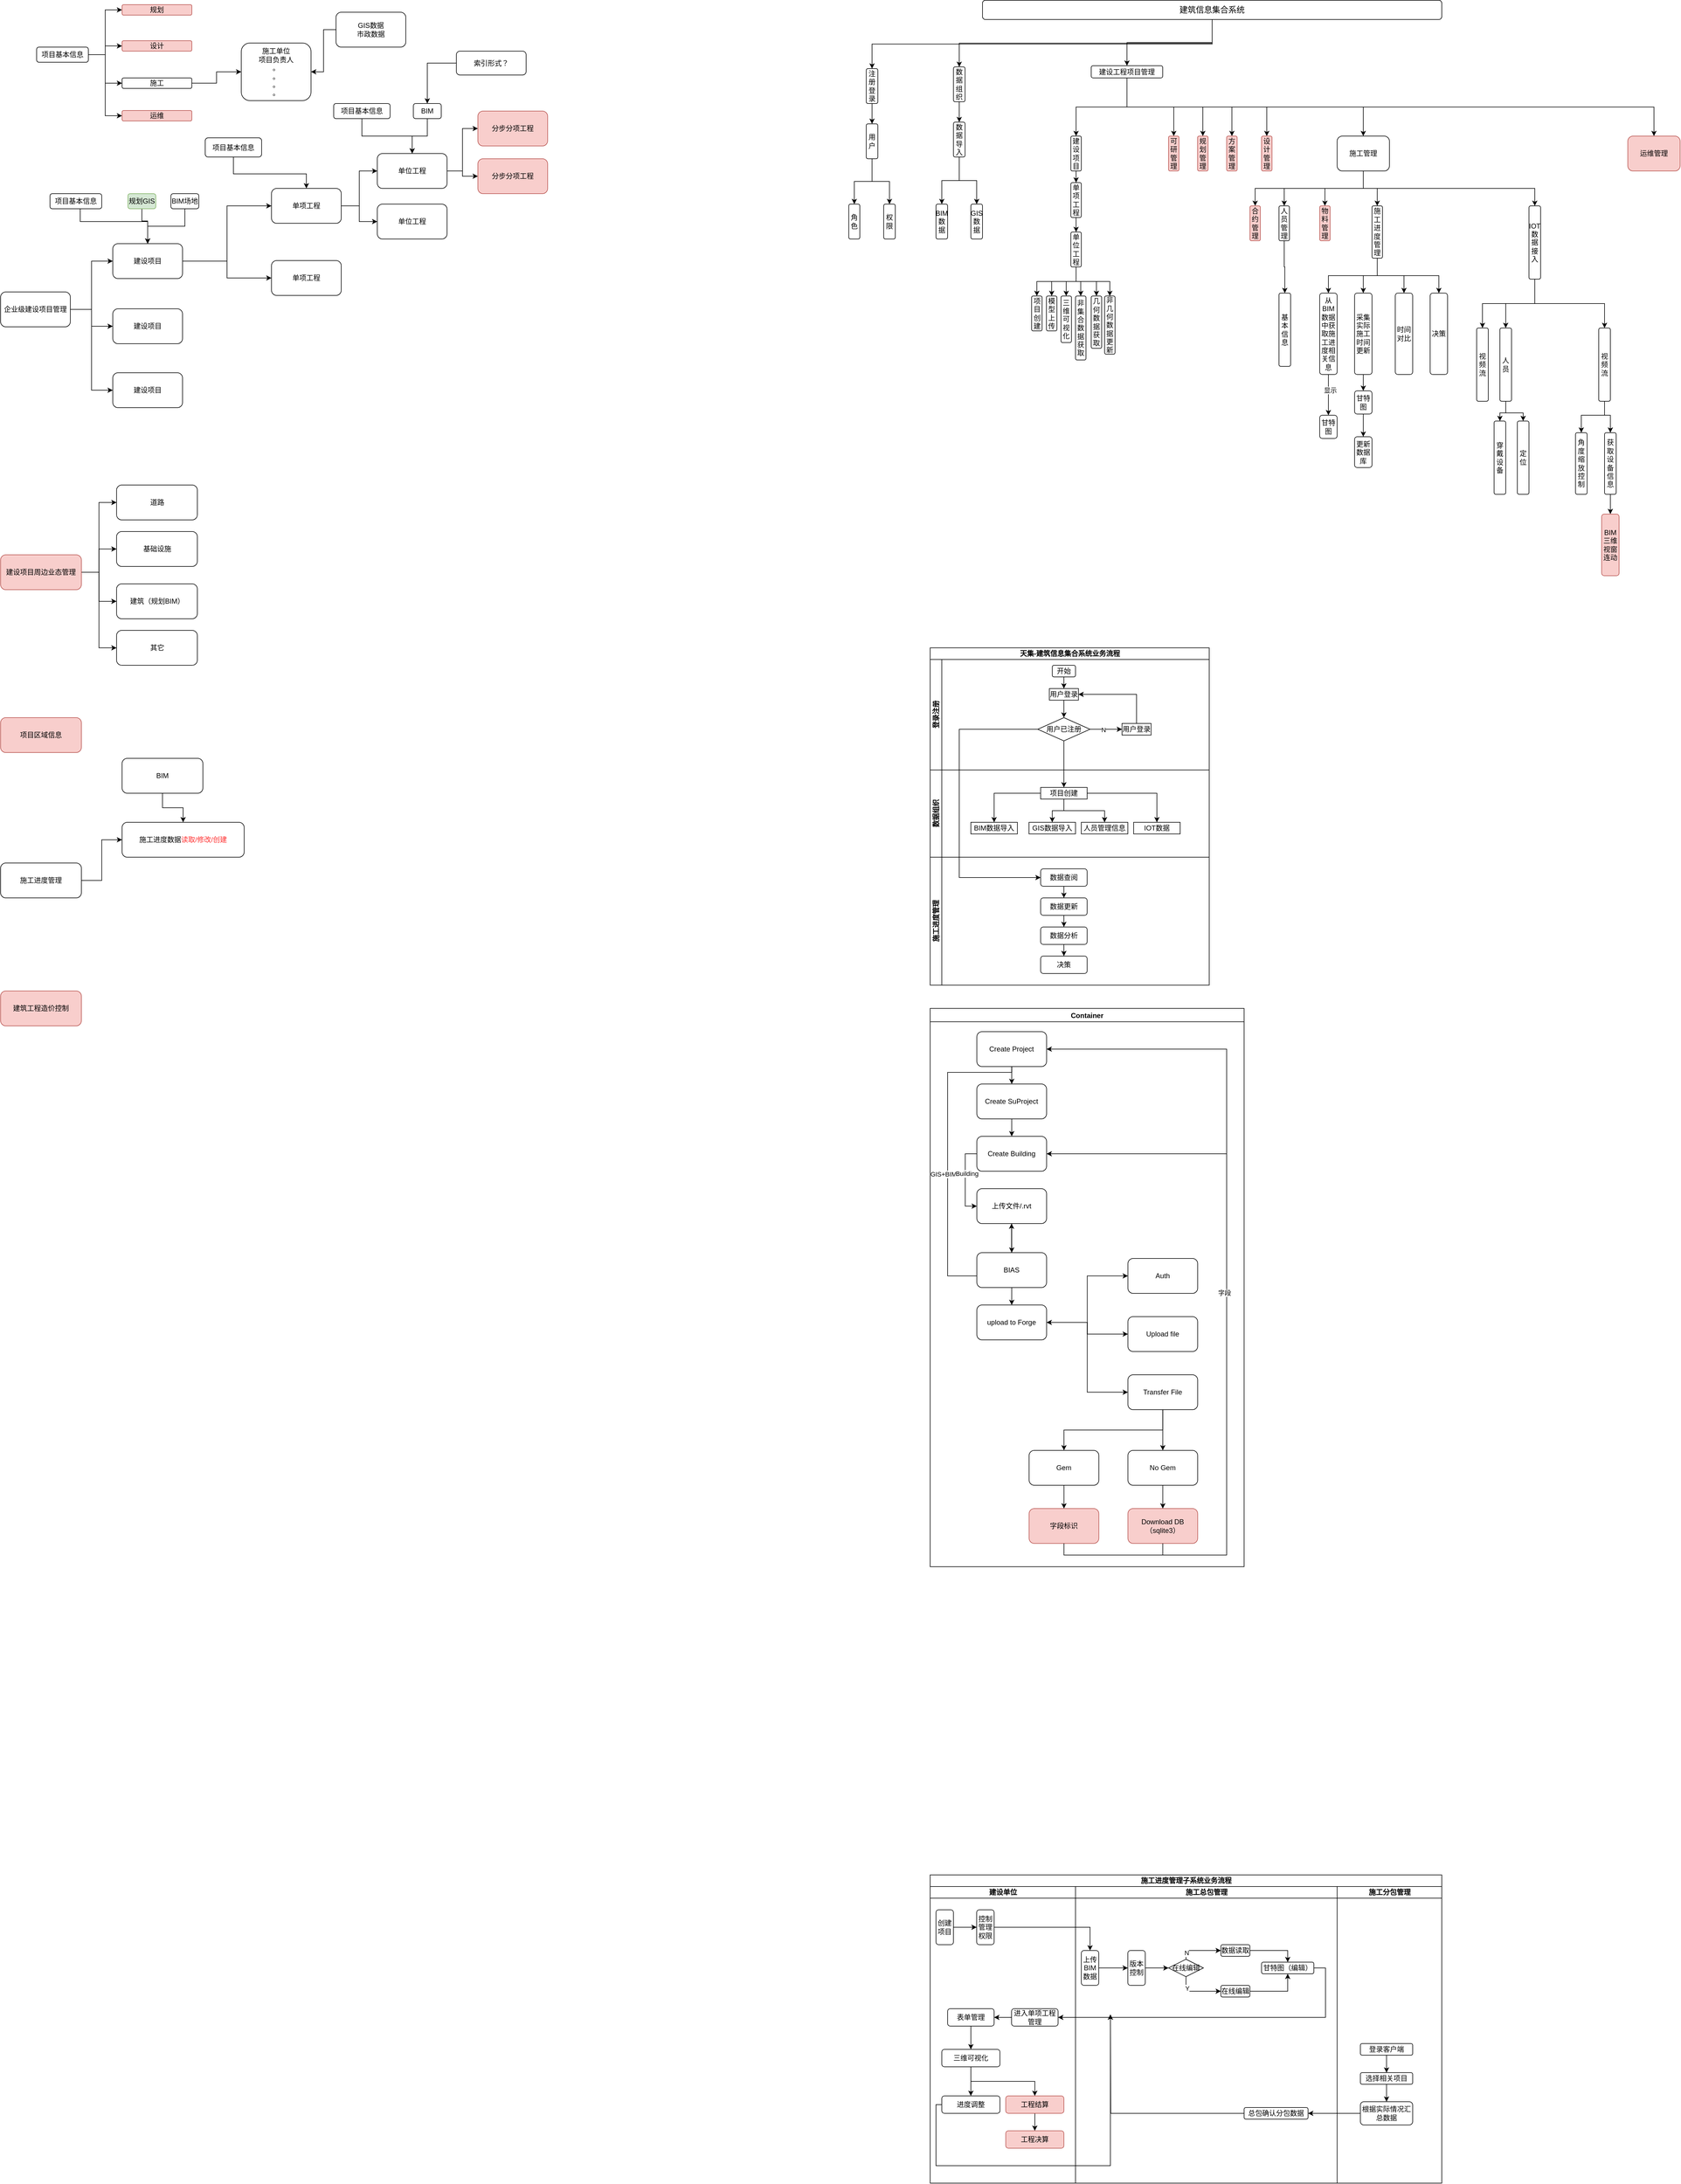 <mxfile version="14.7.0" type="github">
  <diagram id="0LZxZOL5OIN-Ff3b3fZE" name="Page-1">
    <mxGraphModel dx="-9556" dy="1926" grid="1" gridSize="10" guides="0" tooltips="1" connect="1" arrows="1" fold="1" page="0" pageScale="1" pageWidth="827" pageHeight="1169" math="0" shadow="0">
      <root>
        <mxCell id="0" />
        <mxCell id="1" parent="0" />
        <mxCell id="F4ZqBa8maO5opNTSpiYB-1" style="edgeStyle=orthogonalEdgeStyle;rounded=0;orthogonalLoop=1;jettySize=auto;html=1;entryX=0;entryY=0.5;entryDx=0;entryDy=0;" parent="1" source="F4ZqBa8maO5opNTSpiYB-4" target="F4ZqBa8maO5opNTSpiYB-7" edge="1">
          <mxGeometry relative="1" as="geometry" />
        </mxCell>
        <mxCell id="F4ZqBa8maO5opNTSpiYB-2" style="edgeStyle=orthogonalEdgeStyle;rounded=0;orthogonalLoop=1;jettySize=auto;html=1;entryX=0;entryY=0.5;entryDx=0;entryDy=0;" parent="1" source="F4ZqBa8maO5opNTSpiYB-4" target="F4ZqBa8maO5opNTSpiYB-8" edge="1">
          <mxGeometry relative="1" as="geometry" />
        </mxCell>
        <mxCell id="F4ZqBa8maO5opNTSpiYB-3" style="edgeStyle=orthogonalEdgeStyle;rounded=0;orthogonalLoop=1;jettySize=auto;html=1;entryX=0;entryY=0.5;entryDx=0;entryDy=0;" parent="1" source="F4ZqBa8maO5opNTSpiYB-4" target="F4ZqBa8maO5opNTSpiYB-9" edge="1">
          <mxGeometry relative="1" as="geometry" />
        </mxCell>
        <mxCell id="F4ZqBa8maO5opNTSpiYB-4" value="企业级建设项目管理" style="rounded=1;whiteSpace=wrap;html=1;" parent="1" vertex="1">
          <mxGeometry x="12631" y="108" width="120" height="60" as="geometry" />
        </mxCell>
        <mxCell id="F4ZqBa8maO5opNTSpiYB-5" style="edgeStyle=orthogonalEdgeStyle;rounded=0;orthogonalLoop=1;jettySize=auto;html=1;entryX=0;entryY=0.5;entryDx=0;entryDy=0;" parent="1" source="F4ZqBa8maO5opNTSpiYB-7" target="F4ZqBa8maO5opNTSpiYB-12" edge="1">
          <mxGeometry relative="1" as="geometry" />
        </mxCell>
        <mxCell id="F4ZqBa8maO5opNTSpiYB-6" style="edgeStyle=orthogonalEdgeStyle;rounded=0;orthogonalLoop=1;jettySize=auto;html=1;" parent="1" source="F4ZqBa8maO5opNTSpiYB-7" target="F4ZqBa8maO5opNTSpiYB-13" edge="1">
          <mxGeometry relative="1" as="geometry" />
        </mxCell>
        <mxCell id="F4ZqBa8maO5opNTSpiYB-7" value="建设项目" style="rounded=1;whiteSpace=wrap;html=1;" parent="1" vertex="1">
          <mxGeometry x="12824" y="25" width="120" height="60" as="geometry" />
        </mxCell>
        <mxCell id="F4ZqBa8maO5opNTSpiYB-8" value="建设项目" style="rounded=1;whiteSpace=wrap;html=1;" parent="1" vertex="1">
          <mxGeometry x="12824" y="137" width="120" height="60" as="geometry" />
        </mxCell>
        <mxCell id="F4ZqBa8maO5opNTSpiYB-9" value="建设项目" style="rounded=1;whiteSpace=wrap;html=1;" parent="1" vertex="1">
          <mxGeometry x="12824" y="247" width="120" height="60" as="geometry" />
        </mxCell>
        <mxCell id="F4ZqBa8maO5opNTSpiYB-10" style="edgeStyle=orthogonalEdgeStyle;rounded=0;orthogonalLoop=1;jettySize=auto;html=1;entryX=0;entryY=0.5;entryDx=0;entryDy=0;" parent="1" source="F4ZqBa8maO5opNTSpiYB-12" target="F4ZqBa8maO5opNTSpiYB-16" edge="1">
          <mxGeometry relative="1" as="geometry" />
        </mxCell>
        <mxCell id="F4ZqBa8maO5opNTSpiYB-11" style="edgeStyle=orthogonalEdgeStyle;rounded=0;orthogonalLoop=1;jettySize=auto;html=1;" parent="1" source="F4ZqBa8maO5opNTSpiYB-12" target="F4ZqBa8maO5opNTSpiYB-17" edge="1">
          <mxGeometry relative="1" as="geometry" />
        </mxCell>
        <mxCell id="F4ZqBa8maO5opNTSpiYB-12" value="单项工程" style="rounded=1;whiteSpace=wrap;html=1;" parent="1" vertex="1">
          <mxGeometry x="13097" y="-70" width="120" height="60" as="geometry" />
        </mxCell>
        <mxCell id="F4ZqBa8maO5opNTSpiYB-13" value="单项工程" style="rounded=1;whiteSpace=wrap;html=1;" parent="1" vertex="1">
          <mxGeometry x="13097" y="54" width="120" height="60" as="geometry" />
        </mxCell>
        <mxCell id="F4ZqBa8maO5opNTSpiYB-14" style="edgeStyle=orthogonalEdgeStyle;rounded=0;orthogonalLoop=1;jettySize=auto;html=1;entryX=0;entryY=0.5;entryDx=0;entryDy=0;" parent="1" source="F4ZqBa8maO5opNTSpiYB-16" target="F4ZqBa8maO5opNTSpiYB-18" edge="1">
          <mxGeometry relative="1" as="geometry" />
        </mxCell>
        <mxCell id="F4ZqBa8maO5opNTSpiYB-15" style="edgeStyle=orthogonalEdgeStyle;rounded=0;orthogonalLoop=1;jettySize=auto;html=1;" parent="1" source="F4ZqBa8maO5opNTSpiYB-16" target="F4ZqBa8maO5opNTSpiYB-19" edge="1">
          <mxGeometry relative="1" as="geometry" />
        </mxCell>
        <mxCell id="F4ZqBa8maO5opNTSpiYB-16" value="单位工程" style="rounded=1;whiteSpace=wrap;html=1;" parent="1" vertex="1">
          <mxGeometry x="13279" y="-130" width="120" height="60" as="geometry" />
        </mxCell>
        <mxCell id="F4ZqBa8maO5opNTSpiYB-17" value="单位工程" style="rounded=1;whiteSpace=wrap;html=1;" parent="1" vertex="1">
          <mxGeometry x="13279" y="-43" width="120" height="60" as="geometry" />
        </mxCell>
        <mxCell id="F4ZqBa8maO5opNTSpiYB-18" value="分步分项工程" style="rounded=1;whiteSpace=wrap;html=1;fillColor=#f8cecc;strokeColor=#b85450;" parent="1" vertex="1">
          <mxGeometry x="13452" y="-203" width="120" height="60" as="geometry" />
        </mxCell>
        <mxCell id="F4ZqBa8maO5opNTSpiYB-19" value="分步分项工程" style="rounded=1;whiteSpace=wrap;html=1;fillColor=#f8cecc;strokeColor=#b85450;" parent="1" vertex="1">
          <mxGeometry x="13452" y="-121" width="120" height="60" as="geometry" />
        </mxCell>
        <mxCell id="F4ZqBa8maO5opNTSpiYB-20" style="edgeStyle=orthogonalEdgeStyle;rounded=0;orthogonalLoop=1;jettySize=auto;html=1;" parent="1" source="F4ZqBa8maO5opNTSpiYB-21" target="F4ZqBa8maO5opNTSpiYB-7" edge="1">
          <mxGeometry relative="1" as="geometry">
            <Array as="points">
              <mxPoint x="12768" y="-13" />
              <mxPoint x="12884" y="-13" />
            </Array>
          </mxGeometry>
        </mxCell>
        <mxCell id="F4ZqBa8maO5opNTSpiYB-21" value="&lt;div&gt;项目基本信息&lt;/div&gt;" style="rounded=1;whiteSpace=wrap;html=1;" parent="1" vertex="1">
          <mxGeometry x="12716" y="-61" width="89" height="26" as="geometry" />
        </mxCell>
        <mxCell id="F4ZqBa8maO5opNTSpiYB-22" style="edgeStyle=orthogonalEdgeStyle;rounded=0;orthogonalLoop=1;jettySize=auto;html=1;" parent="1" source="F4ZqBa8maO5opNTSpiYB-23" target="F4ZqBa8maO5opNTSpiYB-12" edge="1">
          <mxGeometry relative="1" as="geometry">
            <Array as="points">
              <mxPoint x="13032" y="-95" />
              <mxPoint x="13157" y="-95" />
            </Array>
          </mxGeometry>
        </mxCell>
        <mxCell id="F4ZqBa8maO5opNTSpiYB-23" value="&lt;div&gt;项目基本信息&lt;/div&gt;" style="rounded=1;whiteSpace=wrap;html=1;" parent="1" vertex="1">
          <mxGeometry x="12983" y="-157" width="97" height="33" as="geometry" />
        </mxCell>
        <mxCell id="F4ZqBa8maO5opNTSpiYB-24" style="edgeStyle=orthogonalEdgeStyle;rounded=0;orthogonalLoop=1;jettySize=auto;html=1;" parent="1" source="F4ZqBa8maO5opNTSpiYB-25" target="F4ZqBa8maO5opNTSpiYB-7" edge="1">
          <mxGeometry relative="1" as="geometry">
            <Array as="points">
              <mxPoint x="12874" y="-14" />
              <mxPoint x="12884" y="-14" />
            </Array>
          </mxGeometry>
        </mxCell>
        <mxCell id="F4ZqBa8maO5opNTSpiYB-25" value="规划GIS" style="rounded=1;whiteSpace=wrap;html=1;fillColor=#d5e8d4;strokeColor=#82b366;" parent="1" vertex="1">
          <mxGeometry x="12850" y="-61" width="48" height="26" as="geometry" />
        </mxCell>
        <mxCell id="F4ZqBa8maO5opNTSpiYB-26" style="edgeStyle=orthogonalEdgeStyle;rounded=0;orthogonalLoop=1;jettySize=auto;html=1;entryX=0.5;entryY=0;entryDx=0;entryDy=0;" parent="1" source="F4ZqBa8maO5opNTSpiYB-27" target="F4ZqBa8maO5opNTSpiYB-7" edge="1">
          <mxGeometry relative="1" as="geometry" />
        </mxCell>
        <mxCell id="F4ZqBa8maO5opNTSpiYB-27" value="BIM场地" style="rounded=1;whiteSpace=wrap;html=1;" parent="1" vertex="1">
          <mxGeometry x="12924" y="-61" width="48" height="26" as="geometry" />
        </mxCell>
        <mxCell id="F4ZqBa8maO5opNTSpiYB-28" style="edgeStyle=orthogonalEdgeStyle;rounded=0;orthogonalLoop=1;jettySize=auto;html=1;" parent="1" source="F4ZqBa8maO5opNTSpiYB-29" target="F4ZqBa8maO5opNTSpiYB-16" edge="1">
          <mxGeometry relative="1" as="geometry" />
        </mxCell>
        <mxCell id="F4ZqBa8maO5opNTSpiYB-29" value="&lt;div&gt;项目基本信息&lt;/div&gt;" style="rounded=1;whiteSpace=wrap;html=1;" parent="1" vertex="1">
          <mxGeometry x="13204" y="-216" width="97" height="26" as="geometry" />
        </mxCell>
        <mxCell id="F4ZqBa8maO5opNTSpiYB-30" style="edgeStyle=orthogonalEdgeStyle;rounded=0;orthogonalLoop=1;jettySize=auto;html=1;" parent="1" source="F4ZqBa8maO5opNTSpiYB-31" target="F4ZqBa8maO5opNTSpiYB-16" edge="1">
          <mxGeometry relative="1" as="geometry" />
        </mxCell>
        <mxCell id="F4ZqBa8maO5opNTSpiYB-31" value="BIM" style="rounded=1;whiteSpace=wrap;html=1;" parent="1" vertex="1">
          <mxGeometry x="13341" y="-216" width="48" height="26" as="geometry" />
        </mxCell>
        <mxCell id="F4ZqBa8maO5opNTSpiYB-32" style="edgeStyle=orthogonalEdgeStyle;rounded=0;orthogonalLoop=1;jettySize=auto;html=1;entryX=0;entryY=0.5;entryDx=0;entryDy=0;" parent="1" source="F4ZqBa8maO5opNTSpiYB-36" target="F4ZqBa8maO5opNTSpiYB-37" edge="1">
          <mxGeometry relative="1" as="geometry" />
        </mxCell>
        <mxCell id="F4ZqBa8maO5opNTSpiYB-33" style="edgeStyle=orthogonalEdgeStyle;rounded=0;orthogonalLoop=1;jettySize=auto;html=1;" parent="1" source="F4ZqBa8maO5opNTSpiYB-36" target="F4ZqBa8maO5opNTSpiYB-38" edge="1">
          <mxGeometry relative="1" as="geometry" />
        </mxCell>
        <mxCell id="F4ZqBa8maO5opNTSpiYB-34" style="edgeStyle=orthogonalEdgeStyle;rounded=0;orthogonalLoop=1;jettySize=auto;html=1;entryX=0;entryY=0.5;entryDx=0;entryDy=0;" parent="1" source="F4ZqBa8maO5opNTSpiYB-36" target="F4ZqBa8maO5opNTSpiYB-40" edge="1">
          <mxGeometry relative="1" as="geometry" />
        </mxCell>
        <mxCell id="F4ZqBa8maO5opNTSpiYB-35" style="edgeStyle=orthogonalEdgeStyle;rounded=0;orthogonalLoop=1;jettySize=auto;html=1;entryX=0;entryY=0.5;entryDx=0;entryDy=0;" parent="1" source="F4ZqBa8maO5opNTSpiYB-36" target="F4ZqBa8maO5opNTSpiYB-41" edge="1">
          <mxGeometry relative="1" as="geometry" />
        </mxCell>
        <mxCell id="F4ZqBa8maO5opNTSpiYB-36" value="&lt;div&gt;项目基本信息&lt;/div&gt;" style="rounded=1;whiteSpace=wrap;html=1;" parent="1" vertex="1">
          <mxGeometry x="12693" y="-313" width="89" height="26" as="geometry" />
        </mxCell>
        <mxCell id="F4ZqBa8maO5opNTSpiYB-37" value="规划" style="rounded=1;whiteSpace=wrap;html=1;fillColor=#f8cecc;strokeColor=#b85450;" parent="1" vertex="1">
          <mxGeometry x="12840" y="-386" width="120" height="18" as="geometry" />
        </mxCell>
        <mxCell id="F4ZqBa8maO5opNTSpiYB-38" value="设计" style="rounded=1;whiteSpace=wrap;html=1;fillColor=#f8cecc;strokeColor=#b85450;" parent="1" vertex="1">
          <mxGeometry x="12840" y="-324" width="120" height="18" as="geometry" />
        </mxCell>
        <mxCell id="F4ZqBa8maO5opNTSpiYB-39" style="edgeStyle=orthogonalEdgeStyle;rounded=0;orthogonalLoop=1;jettySize=auto;html=1;" parent="1" source="F4ZqBa8maO5opNTSpiYB-40" target="F4ZqBa8maO5opNTSpiYB-42" edge="1">
          <mxGeometry relative="1" as="geometry" />
        </mxCell>
        <mxCell id="F4ZqBa8maO5opNTSpiYB-40" value="施工" style="rounded=1;whiteSpace=wrap;html=1;" parent="1" vertex="1">
          <mxGeometry x="12840" y="-260" width="120" height="18" as="geometry" />
        </mxCell>
        <mxCell id="F4ZqBa8maO5opNTSpiYB-41" value="运维" style="rounded=1;whiteSpace=wrap;html=1;fillColor=#f8cecc;strokeColor=#b85450;" parent="1" vertex="1">
          <mxGeometry x="12840" y="-204" width="120" height="18" as="geometry" />
        </mxCell>
        <mxCell id="F4ZqBa8maO5opNTSpiYB-42" value="&lt;div&gt;施工单位&lt;/div&gt;&lt;div&gt;项目负责人&lt;/div&gt;&lt;div&gt;。&lt;/div&gt;&lt;div&gt;。&lt;/div&gt;&lt;div&gt;。&lt;/div&gt;&lt;div&gt;。&lt;br&gt;&lt;/div&gt;" style="rounded=1;whiteSpace=wrap;html=1;" parent="1" vertex="1">
          <mxGeometry x="13045" y="-320" width="120" height="99" as="geometry" />
        </mxCell>
        <mxCell id="F4ZqBa8maO5opNTSpiYB-43" style="edgeStyle=orthogonalEdgeStyle;rounded=0;orthogonalLoop=1;jettySize=auto;html=1;" parent="1" source="F4ZqBa8maO5opNTSpiYB-44" target="F4ZqBa8maO5opNTSpiYB-42" edge="1">
          <mxGeometry relative="1" as="geometry" />
        </mxCell>
        <mxCell id="F4ZqBa8maO5opNTSpiYB-44" value="&lt;div&gt;GIS数据&lt;/div&gt;&lt;div&gt;市政数据&lt;br&gt;&lt;/div&gt;" style="rounded=1;whiteSpace=wrap;html=1;" parent="1" vertex="1">
          <mxGeometry x="13208" y="-373" width="120" height="60" as="geometry" />
        </mxCell>
        <mxCell id="F4ZqBa8maO5opNTSpiYB-45" style="edgeStyle=orthogonalEdgeStyle;rounded=0;orthogonalLoop=1;jettySize=auto;html=1;" parent="1" source="F4ZqBa8maO5opNTSpiYB-46" target="F4ZqBa8maO5opNTSpiYB-31" edge="1">
          <mxGeometry relative="1" as="geometry" />
        </mxCell>
        <mxCell id="F4ZqBa8maO5opNTSpiYB-46" value="索引形式？" style="rounded=1;whiteSpace=wrap;html=1;" parent="1" vertex="1">
          <mxGeometry x="13415" y="-306" width="120" height="41" as="geometry" />
        </mxCell>
        <mxCell id="F4ZqBa8maO5opNTSpiYB-49" style="edgeStyle=orthogonalEdgeStyle;rounded=0;orthogonalLoop=1;jettySize=auto;html=1;entryX=0;entryY=0.5;entryDx=0;entryDy=0;" parent="1" source="F4ZqBa8maO5opNTSpiYB-47" target="F4ZqBa8maO5opNTSpiYB-48" edge="1">
          <mxGeometry relative="1" as="geometry" />
        </mxCell>
        <mxCell id="F4ZqBa8maO5opNTSpiYB-51" style="edgeStyle=orthogonalEdgeStyle;rounded=0;orthogonalLoop=1;jettySize=auto;html=1;" parent="1" source="F4ZqBa8maO5opNTSpiYB-47" target="F4ZqBa8maO5opNTSpiYB-50" edge="1">
          <mxGeometry relative="1" as="geometry" />
        </mxCell>
        <mxCell id="F4ZqBa8maO5opNTSpiYB-53" style="edgeStyle=orthogonalEdgeStyle;rounded=0;orthogonalLoop=1;jettySize=auto;html=1;" parent="1" source="F4ZqBa8maO5opNTSpiYB-47" target="F4ZqBa8maO5opNTSpiYB-52" edge="1">
          <mxGeometry relative="1" as="geometry" />
        </mxCell>
        <mxCell id="F4ZqBa8maO5opNTSpiYB-55" style="edgeStyle=orthogonalEdgeStyle;rounded=0;orthogonalLoop=1;jettySize=auto;html=1;entryX=0;entryY=0.5;entryDx=0;entryDy=0;" parent="1" source="F4ZqBa8maO5opNTSpiYB-47" target="F4ZqBa8maO5opNTSpiYB-54" edge="1">
          <mxGeometry relative="1" as="geometry" />
        </mxCell>
        <mxCell id="F4ZqBa8maO5opNTSpiYB-47" value="建设项目周边业态管理" style="rounded=1;whiteSpace=wrap;html=1;fillColor=#f8cecc;strokeColor=#b85450;" parent="1" vertex="1">
          <mxGeometry x="12631" y="560" width="139" height="60" as="geometry" />
        </mxCell>
        <mxCell id="F4ZqBa8maO5opNTSpiYB-48" value="道路" style="rounded=1;whiteSpace=wrap;html=1;" parent="1" vertex="1">
          <mxGeometry x="12830.5" y="440" width="139" height="60" as="geometry" />
        </mxCell>
        <mxCell id="F4ZqBa8maO5opNTSpiYB-50" value="基础设施" style="rounded=1;whiteSpace=wrap;html=1;" parent="1" vertex="1">
          <mxGeometry x="12830.5" y="520" width="139" height="60" as="geometry" />
        </mxCell>
        <mxCell id="F4ZqBa8maO5opNTSpiYB-52" value="建筑（规划BIM）" style="rounded=1;whiteSpace=wrap;html=1;" parent="1" vertex="1">
          <mxGeometry x="12830.5" y="610" width="139" height="60" as="geometry" />
        </mxCell>
        <mxCell id="F4ZqBa8maO5opNTSpiYB-54" value="其它" style="rounded=1;whiteSpace=wrap;html=1;" parent="1" vertex="1">
          <mxGeometry x="12830.5" y="690" width="139" height="60" as="geometry" />
        </mxCell>
        <mxCell id="F4ZqBa8maO5opNTSpiYB-56" value="项目区域信息" style="rounded=1;whiteSpace=wrap;html=1;fillColor=#f8cecc;strokeColor=#b85450;" parent="1" vertex="1">
          <mxGeometry x="12631" y="840" width="139" height="60" as="geometry" />
        </mxCell>
        <mxCell id="F4ZqBa8maO5opNTSpiYB-62" style="edgeStyle=orthogonalEdgeStyle;rounded=0;orthogonalLoop=1;jettySize=auto;html=1;entryX=0;entryY=0.5;entryDx=0;entryDy=0;" parent="1" source="F4ZqBa8maO5opNTSpiYB-57" target="F4ZqBa8maO5opNTSpiYB-59" edge="1">
          <mxGeometry relative="1" as="geometry" />
        </mxCell>
        <mxCell id="F4ZqBa8maO5opNTSpiYB-57" value="施工进度管理" style="rounded=1;whiteSpace=wrap;html=1;" parent="1" vertex="1">
          <mxGeometry x="12631" y="1090" width="139" height="60" as="geometry" />
        </mxCell>
        <mxCell id="F4ZqBa8maO5opNTSpiYB-58" value="建筑工程造价控制" style="rounded=1;whiteSpace=wrap;html=1;fillColor=#f8cecc;strokeColor=#b85450;" parent="1" vertex="1">
          <mxGeometry x="12631" y="1310" width="139" height="60" as="geometry" />
        </mxCell>
        <mxCell id="F4ZqBa8maO5opNTSpiYB-59" value="施工进度数据&lt;font color=&quot;#FF3333&quot;&gt;读取/修改/创建&lt;/font&gt;" style="rounded=1;whiteSpace=wrap;html=1;" parent="1" vertex="1">
          <mxGeometry x="12840" y="1020" width="210" height="60" as="geometry" />
        </mxCell>
        <mxCell id="F4ZqBa8maO5opNTSpiYB-61" style="edgeStyle=orthogonalEdgeStyle;rounded=0;orthogonalLoop=1;jettySize=auto;html=1;" parent="1" source="F4ZqBa8maO5opNTSpiYB-60" target="F4ZqBa8maO5opNTSpiYB-59" edge="1">
          <mxGeometry relative="1" as="geometry" />
        </mxCell>
        <mxCell id="F4ZqBa8maO5opNTSpiYB-60" value="BIM" style="rounded=1;whiteSpace=wrap;html=1;" parent="1" vertex="1">
          <mxGeometry x="12840" y="910" width="139" height="60" as="geometry" />
        </mxCell>
        <mxCell id="EDLGChRiIiCTgM2huDiG-85" style="edgeStyle=orthogonalEdgeStyle;rounded=0;orthogonalLoop=1;jettySize=auto;html=1;exitX=0.5;exitY=1;exitDx=0;exitDy=0;" parent="1" source="EDLGChRiIiCTgM2huDiG-1" target="EDLGChRiIiCTgM2huDiG-2" edge="1">
          <mxGeometry relative="1" as="geometry" />
        </mxCell>
        <mxCell id="EDLGChRiIiCTgM2huDiG-86" style="edgeStyle=orthogonalEdgeStyle;rounded=0;orthogonalLoop=1;jettySize=auto;html=1;entryX=0.5;entryY=0;entryDx=0;entryDy=0;" parent="1" source="EDLGChRiIiCTgM2huDiG-1" target="EDLGChRiIiCTgM2huDiG-17" edge="1">
          <mxGeometry relative="1" as="geometry" />
        </mxCell>
        <mxCell id="EDLGChRiIiCTgM2huDiG-120" style="edgeStyle=orthogonalEdgeStyle;rounded=0;orthogonalLoop=1;jettySize=auto;html=1;exitX=0.5;exitY=1;exitDx=0;exitDy=0;" parent="1" source="EDLGChRiIiCTgM2huDiG-1" target="EDLGChRiIiCTgM2huDiG-9" edge="1">
          <mxGeometry relative="1" as="geometry" />
        </mxCell>
        <mxCell id="EDLGChRiIiCTgM2huDiG-1" value="&lt;span style=&quot;font-size: 10.5pt&quot;&gt;建筑信息集合系统&lt;/span&gt;" style="rounded=1;whiteSpace=wrap;html=1;" parent="1" vertex="1">
          <mxGeometry x="14320" y="-393.5" width="790" height="33" as="geometry" />
        </mxCell>
        <mxCell id="EDLGChRiIiCTgM2huDiG-6" style="edgeStyle=orthogonalEdgeStyle;rounded=0;orthogonalLoop=1;jettySize=auto;html=1;entryX=0.5;entryY=0;entryDx=0;entryDy=0;" parent="1" source="EDLGChRiIiCTgM2huDiG-2" target="EDLGChRiIiCTgM2huDiG-3" edge="1">
          <mxGeometry relative="1" as="geometry" />
        </mxCell>
        <mxCell id="EDLGChRiIiCTgM2huDiG-2" value="注册登录" style="rounded=1;whiteSpace=wrap;html=1;" parent="1" vertex="1">
          <mxGeometry x="14120" y="-276" width="20" height="60" as="geometry" />
        </mxCell>
        <mxCell id="EDLGChRiIiCTgM2huDiG-7" style="edgeStyle=orthogonalEdgeStyle;rounded=0;orthogonalLoop=1;jettySize=auto;html=1;entryX=0.5;entryY=0;entryDx=0;entryDy=0;exitX=0.5;exitY=1;exitDx=0;exitDy=0;" parent="1" source="EDLGChRiIiCTgM2huDiG-3" target="EDLGChRiIiCTgM2huDiG-5" edge="1">
          <mxGeometry relative="1" as="geometry" />
        </mxCell>
        <mxCell id="EDLGChRiIiCTgM2huDiG-8" style="edgeStyle=orthogonalEdgeStyle;rounded=0;orthogonalLoop=1;jettySize=auto;html=1;exitX=0.5;exitY=1;exitDx=0;exitDy=0;" parent="1" source="EDLGChRiIiCTgM2huDiG-3" target="EDLGChRiIiCTgM2huDiG-4" edge="1">
          <mxGeometry relative="1" as="geometry" />
        </mxCell>
        <mxCell id="EDLGChRiIiCTgM2huDiG-3" value="用户" style="rounded=1;whiteSpace=wrap;html=1;" parent="1" vertex="1">
          <mxGeometry x="14120" y="-181" width="20" height="60" as="geometry" />
        </mxCell>
        <mxCell id="EDLGChRiIiCTgM2huDiG-4" value="角色" style="rounded=1;whiteSpace=wrap;html=1;" parent="1" vertex="1">
          <mxGeometry x="14090" y="-43" width="19" height="60" as="geometry" />
        </mxCell>
        <mxCell id="EDLGChRiIiCTgM2huDiG-5" value="权限" style="rounded=1;whiteSpace=wrap;html=1;" parent="1" vertex="1">
          <mxGeometry x="14150" y="-43" width="20" height="60" as="geometry" />
        </mxCell>
        <mxCell id="EDLGChRiIiCTgM2huDiG-12" style="edgeStyle=orthogonalEdgeStyle;rounded=0;orthogonalLoop=1;jettySize=auto;html=1;" parent="1" source="EDLGChRiIiCTgM2huDiG-9" target="EDLGChRiIiCTgM2huDiG-10" edge="1">
          <mxGeometry relative="1" as="geometry" />
        </mxCell>
        <mxCell id="EDLGChRiIiCTgM2huDiG-9" value="数据组织" style="rounded=1;whiteSpace=wrap;html=1;" parent="1" vertex="1">
          <mxGeometry x="14270" y="-279" width="20" height="60" as="geometry" />
        </mxCell>
        <mxCell id="EDLGChRiIiCTgM2huDiG-14" style="edgeStyle=orthogonalEdgeStyle;rounded=0;orthogonalLoop=1;jettySize=auto;html=1;entryX=0.5;entryY=0;entryDx=0;entryDy=0;exitX=0.5;exitY=1;exitDx=0;exitDy=0;" parent="1" source="EDLGChRiIiCTgM2huDiG-10" target="EDLGChRiIiCTgM2huDiG-13" edge="1">
          <mxGeometry relative="1" as="geometry" />
        </mxCell>
        <mxCell id="EDLGChRiIiCTgM2huDiG-16" style="edgeStyle=orthogonalEdgeStyle;rounded=0;orthogonalLoop=1;jettySize=auto;html=1;entryX=0.5;entryY=0;entryDx=0;entryDy=0;exitX=0.5;exitY=1;exitDx=0;exitDy=0;" parent="1" source="EDLGChRiIiCTgM2huDiG-10" target="EDLGChRiIiCTgM2huDiG-15" edge="1">
          <mxGeometry relative="1" as="geometry" />
        </mxCell>
        <mxCell id="EDLGChRiIiCTgM2huDiG-10" value="数据导入" style="rounded=1;whiteSpace=wrap;html=1;" parent="1" vertex="1">
          <mxGeometry x="14270" y="-184" width="20" height="60" as="geometry" />
        </mxCell>
        <mxCell id="EDLGChRiIiCTgM2huDiG-13" value="BIM数据" style="rounded=1;whiteSpace=wrap;html=1;" parent="1" vertex="1">
          <mxGeometry x="14240" y="-43" width="20" height="60" as="geometry" />
        </mxCell>
        <mxCell id="EDLGChRiIiCTgM2huDiG-15" value="GIS数据" style="rounded=1;whiteSpace=wrap;html=1;" parent="1" vertex="1">
          <mxGeometry x="14300" y="-43" width="20" height="60" as="geometry" />
        </mxCell>
        <mxCell id="EDLGChRiIiCTgM2huDiG-19" style="edgeStyle=orthogonalEdgeStyle;rounded=0;orthogonalLoop=1;jettySize=auto;html=1;entryX=0.5;entryY=0;entryDx=0;entryDy=0;exitX=0.5;exitY=1;exitDx=0;exitDy=0;" parent="1" source="EDLGChRiIiCTgM2huDiG-17" target="EDLGChRiIiCTgM2huDiG-18" edge="1">
          <mxGeometry relative="1" as="geometry" />
        </mxCell>
        <mxCell id="EDLGChRiIiCTgM2huDiG-88" style="edgeStyle=orthogonalEdgeStyle;rounded=0;orthogonalLoop=1;jettySize=auto;html=1;exitX=0.5;exitY=1;exitDx=0;exitDy=0;" parent="1" source="EDLGChRiIiCTgM2huDiG-17" target="EDLGChRiIiCTgM2huDiG-87" edge="1">
          <mxGeometry relative="1" as="geometry" />
        </mxCell>
        <mxCell id="EDLGChRiIiCTgM2huDiG-115" style="edgeStyle=orthogonalEdgeStyle;rounded=0;orthogonalLoop=1;jettySize=auto;html=1;exitX=0.5;exitY=1;exitDx=0;exitDy=0;" parent="1" source="EDLGChRiIiCTgM2huDiG-17" target="EDLGChRiIiCTgM2huDiG-92" edge="1">
          <mxGeometry relative="1" as="geometry" />
        </mxCell>
        <mxCell id="EDLGChRiIiCTgM2huDiG-116" style="edgeStyle=orthogonalEdgeStyle;rounded=0;orthogonalLoop=1;jettySize=auto;html=1;exitX=0.5;exitY=1;exitDx=0;exitDy=0;" parent="1" source="EDLGChRiIiCTgM2huDiG-17" target="EDLGChRiIiCTgM2huDiG-93" edge="1">
          <mxGeometry relative="1" as="geometry" />
        </mxCell>
        <mxCell id="EDLGChRiIiCTgM2huDiG-117" style="edgeStyle=orthogonalEdgeStyle;rounded=0;orthogonalLoop=1;jettySize=auto;html=1;exitX=0.5;exitY=1;exitDx=0;exitDy=0;" parent="1" source="EDLGChRiIiCTgM2huDiG-17" target="EDLGChRiIiCTgM2huDiG-97" edge="1">
          <mxGeometry relative="1" as="geometry" />
        </mxCell>
        <mxCell id="EDLGChRiIiCTgM2huDiG-119" style="edgeStyle=orthogonalEdgeStyle;rounded=0;orthogonalLoop=1;jettySize=auto;html=1;exitX=0.5;exitY=1;exitDx=0;exitDy=0;" parent="1" source="EDLGChRiIiCTgM2huDiG-17" target="EDLGChRiIiCTgM2huDiG-38" edge="1">
          <mxGeometry relative="1" as="geometry" />
        </mxCell>
        <mxCell id="EDLGChRiIiCTgM2huDiG-122" style="edgeStyle=orthogonalEdgeStyle;rounded=0;orthogonalLoop=1;jettySize=auto;html=1;exitX=0.5;exitY=1;exitDx=0;exitDy=0;" parent="1" source="EDLGChRiIiCTgM2huDiG-17" target="EDLGChRiIiCTgM2huDiG-121" edge="1">
          <mxGeometry relative="1" as="geometry" />
        </mxCell>
        <mxCell id="EDLGChRiIiCTgM2huDiG-17" value="建设工程项目管理" style="rounded=1;whiteSpace=wrap;html=1;" parent="1" vertex="1">
          <mxGeometry x="14507" y="-281" width="123" height="21" as="geometry" />
        </mxCell>
        <mxCell id="EDLGChRiIiCTgM2huDiG-21" style="edgeStyle=orthogonalEdgeStyle;rounded=0;orthogonalLoop=1;jettySize=auto;html=1;" parent="1" source="EDLGChRiIiCTgM2huDiG-18" target="EDLGChRiIiCTgM2huDiG-20" edge="1">
          <mxGeometry relative="1" as="geometry" />
        </mxCell>
        <mxCell id="EDLGChRiIiCTgM2huDiG-18" value="建设项目" style="rounded=1;whiteSpace=wrap;html=1;" parent="1" vertex="1">
          <mxGeometry x="14472" y="-160" width="18" height="60" as="geometry" />
        </mxCell>
        <mxCell id="EDLGChRiIiCTgM2huDiG-23" style="edgeStyle=orthogonalEdgeStyle;rounded=0;orthogonalLoop=1;jettySize=auto;html=1;" parent="1" source="EDLGChRiIiCTgM2huDiG-20" target="EDLGChRiIiCTgM2huDiG-22" edge="1">
          <mxGeometry relative="1" as="geometry" />
        </mxCell>
        <mxCell id="EDLGChRiIiCTgM2huDiG-20" value="单项工程" style="rounded=1;whiteSpace=wrap;html=1;" parent="1" vertex="1">
          <mxGeometry x="14472" y="-80" width="18" height="60" as="geometry" />
        </mxCell>
        <mxCell id="EDLGChRiIiCTgM2huDiG-26" style="edgeStyle=orthogonalEdgeStyle;rounded=0;orthogonalLoop=1;jettySize=auto;html=1;entryX=0.5;entryY=0;entryDx=0;entryDy=0;exitX=0.5;exitY=1;exitDx=0;exitDy=0;" parent="1" source="EDLGChRiIiCTgM2huDiG-22" target="EDLGChRiIiCTgM2huDiG-24" edge="1">
          <mxGeometry relative="1" as="geometry" />
        </mxCell>
        <mxCell id="EDLGChRiIiCTgM2huDiG-32" style="edgeStyle=orthogonalEdgeStyle;rounded=0;orthogonalLoop=1;jettySize=auto;html=1;exitX=0.5;exitY=1;exitDx=0;exitDy=0;" parent="1" source="EDLGChRiIiCTgM2huDiG-22" target="EDLGChRiIiCTgM2huDiG-27" edge="1">
          <mxGeometry relative="1" as="geometry" />
        </mxCell>
        <mxCell id="EDLGChRiIiCTgM2huDiG-33" style="edgeStyle=orthogonalEdgeStyle;rounded=0;orthogonalLoop=1;jettySize=auto;html=1;entryX=0.5;entryY=0;entryDx=0;entryDy=0;" parent="1" source="EDLGChRiIiCTgM2huDiG-22" target="EDLGChRiIiCTgM2huDiG-28" edge="1">
          <mxGeometry relative="1" as="geometry" />
        </mxCell>
        <mxCell id="EDLGChRiIiCTgM2huDiG-34" style="edgeStyle=orthogonalEdgeStyle;rounded=0;orthogonalLoop=1;jettySize=auto;html=1;" parent="1" source="EDLGChRiIiCTgM2huDiG-22" target="EDLGChRiIiCTgM2huDiG-29" edge="1">
          <mxGeometry relative="1" as="geometry" />
        </mxCell>
        <mxCell id="EDLGChRiIiCTgM2huDiG-35" style="edgeStyle=orthogonalEdgeStyle;rounded=0;orthogonalLoop=1;jettySize=auto;html=1;entryX=0.5;entryY=0;entryDx=0;entryDy=0;exitX=0.5;exitY=1;exitDx=0;exitDy=0;" parent="1" source="EDLGChRiIiCTgM2huDiG-22" target="EDLGChRiIiCTgM2huDiG-30" edge="1">
          <mxGeometry relative="1" as="geometry" />
        </mxCell>
        <mxCell id="EDLGChRiIiCTgM2huDiG-36" style="edgeStyle=orthogonalEdgeStyle;rounded=0;orthogonalLoop=1;jettySize=auto;html=1;entryX=0.5;entryY=0;entryDx=0;entryDy=0;exitX=0.5;exitY=1;exitDx=0;exitDy=0;" parent="1" source="EDLGChRiIiCTgM2huDiG-22" target="EDLGChRiIiCTgM2huDiG-31" edge="1">
          <mxGeometry relative="1" as="geometry">
            <mxPoint x="14481" y="65" as="sourcePoint" />
          </mxGeometry>
        </mxCell>
        <mxCell id="EDLGChRiIiCTgM2huDiG-22" value="单位工程" style="rounded=1;whiteSpace=wrap;html=1;" parent="1" vertex="1">
          <mxGeometry x="14472" y="5" width="18" height="60" as="geometry" />
        </mxCell>
        <mxCell id="EDLGChRiIiCTgM2huDiG-24" value="项目创建" style="rounded=1;whiteSpace=wrap;html=1;" parent="1" vertex="1">
          <mxGeometry x="14404.5" y="115" width="18" height="60" as="geometry" />
        </mxCell>
        <mxCell id="EDLGChRiIiCTgM2huDiG-27" value="模型上传" style="rounded=1;whiteSpace=wrap;html=1;" parent="1" vertex="1">
          <mxGeometry x="14430" y="115" width="18" height="60" as="geometry" />
        </mxCell>
        <mxCell id="EDLGChRiIiCTgM2huDiG-28" value="三维可视化" style="rounded=1;whiteSpace=wrap;html=1;" parent="1" vertex="1">
          <mxGeometry x="14455" y="115" width="18" height="80" as="geometry" />
        </mxCell>
        <mxCell id="EDLGChRiIiCTgM2huDiG-29" value="非集合数据获取" style="rounded=1;whiteSpace=wrap;html=1;" parent="1" vertex="1">
          <mxGeometry x="14480" y="115" width="18" height="110" as="geometry" />
        </mxCell>
        <mxCell id="EDLGChRiIiCTgM2huDiG-30" value="几何数据获取" style="rounded=1;whiteSpace=wrap;html=1;" parent="1" vertex="1">
          <mxGeometry x="14507" y="115" width="18" height="90" as="geometry" />
        </mxCell>
        <mxCell id="EDLGChRiIiCTgM2huDiG-31" value="非几何数据更新" style="rounded=1;whiteSpace=wrap;html=1;" parent="1" vertex="1">
          <mxGeometry x="14530" y="115" width="18" height="100" as="geometry" />
        </mxCell>
        <mxCell id="EDLGChRiIiCTgM2huDiG-110" style="edgeStyle=orthogonalEdgeStyle;rounded=0;orthogonalLoop=1;jettySize=auto;html=1;exitX=0.5;exitY=1;exitDx=0;exitDy=0;" parent="1" source="EDLGChRiIiCTgM2huDiG-38" target="EDLGChRiIiCTgM2huDiG-94" edge="1">
          <mxGeometry relative="1" as="geometry" />
        </mxCell>
        <mxCell id="EDLGChRiIiCTgM2huDiG-111" style="edgeStyle=orthogonalEdgeStyle;rounded=0;orthogonalLoop=1;jettySize=auto;html=1;exitX=0.5;exitY=1;exitDx=0;exitDy=0;" parent="1" source="EDLGChRiIiCTgM2huDiG-38" target="EDLGChRiIiCTgM2huDiG-98" edge="1">
          <mxGeometry relative="1" as="geometry" />
        </mxCell>
        <mxCell id="EDLGChRiIiCTgM2huDiG-112" style="edgeStyle=orthogonalEdgeStyle;rounded=0;orthogonalLoop=1;jettySize=auto;html=1;exitX=0.5;exitY=1;exitDx=0;exitDy=0;" parent="1" source="EDLGChRiIiCTgM2huDiG-38" target="EDLGChRiIiCTgM2huDiG-99" edge="1">
          <mxGeometry relative="1" as="geometry" />
        </mxCell>
        <mxCell id="EDLGChRiIiCTgM2huDiG-113" style="edgeStyle=orthogonalEdgeStyle;rounded=0;orthogonalLoop=1;jettySize=auto;html=1;" parent="1" source="EDLGChRiIiCTgM2huDiG-38" target="EDLGChRiIiCTgM2huDiG-100" edge="1">
          <mxGeometry relative="1" as="geometry" />
        </mxCell>
        <mxCell id="EDLGChRiIiCTgM2huDiG-114" style="edgeStyle=orthogonalEdgeStyle;rounded=0;orthogonalLoop=1;jettySize=auto;html=1;exitX=0.5;exitY=1;exitDx=0;exitDy=0;" parent="1" source="EDLGChRiIiCTgM2huDiG-38" target="EDLGChRiIiCTgM2huDiG-61" edge="1">
          <mxGeometry relative="1" as="geometry" />
        </mxCell>
        <mxCell id="EDLGChRiIiCTgM2huDiG-38" value="施工管理" style="rounded=1;whiteSpace=wrap;html=1;" parent="1" vertex="1">
          <mxGeometry x="14930" y="-160" width="90" height="60" as="geometry" />
        </mxCell>
        <mxCell id="EDLGChRiIiCTgM2huDiG-53" style="edgeStyle=orthogonalEdgeStyle;rounded=0;orthogonalLoop=1;jettySize=auto;html=1;entryX=0.5;entryY=0;entryDx=0;entryDy=0;" parent="1" source="EDLGChRiIiCTgM2huDiG-40" target="EDLGChRiIiCTgM2huDiG-48" edge="1">
          <mxGeometry relative="1" as="geometry" />
        </mxCell>
        <mxCell id="EDLGChRiIiCTgM2huDiG-55" value="显示" style="edgeLabel;html=1;align=center;verticalAlign=middle;resizable=0;points=[];" parent="EDLGChRiIiCTgM2huDiG-53" vertex="1" connectable="0">
          <mxGeometry x="-0.238" y="3" relative="1" as="geometry">
            <mxPoint as="offset" />
          </mxGeometry>
        </mxCell>
        <mxCell id="EDLGChRiIiCTgM2huDiG-40" value="从BIM数据中获取施工进度相关信息" style="rounded=1;whiteSpace=wrap;html=1;" parent="1" vertex="1">
          <mxGeometry x="14900" y="110" width="30" height="140" as="geometry" />
        </mxCell>
        <mxCell id="EDLGChRiIiCTgM2huDiG-56" style="edgeStyle=orthogonalEdgeStyle;rounded=0;orthogonalLoop=1;jettySize=auto;html=1;" parent="1" source="EDLGChRiIiCTgM2huDiG-44" target="EDLGChRiIiCTgM2huDiG-54" edge="1">
          <mxGeometry relative="1" as="geometry" />
        </mxCell>
        <mxCell id="EDLGChRiIiCTgM2huDiG-44" value="采集实际施工时间更新" style="rounded=1;whiteSpace=wrap;html=1;" parent="1" vertex="1">
          <mxGeometry x="14960" y="110" width="30" height="140" as="geometry" />
        </mxCell>
        <mxCell id="EDLGChRiIiCTgM2huDiG-48" value="甘特图" style="rounded=1;whiteSpace=wrap;html=1;" parent="1" vertex="1">
          <mxGeometry x="14900" y="320" width="30" height="40" as="geometry" />
        </mxCell>
        <mxCell id="EDLGChRiIiCTgM2huDiG-51" value="时间对比" style="rounded=1;whiteSpace=wrap;html=1;" parent="1" vertex="1">
          <mxGeometry x="15030" y="110" width="30" height="140" as="geometry" />
        </mxCell>
        <mxCell id="EDLGChRiIiCTgM2huDiG-58" style="edgeStyle=orthogonalEdgeStyle;rounded=0;orthogonalLoop=1;jettySize=auto;html=1;entryX=0.5;entryY=0;entryDx=0;entryDy=0;" parent="1" source="EDLGChRiIiCTgM2huDiG-54" target="EDLGChRiIiCTgM2huDiG-57" edge="1">
          <mxGeometry relative="1" as="geometry" />
        </mxCell>
        <mxCell id="EDLGChRiIiCTgM2huDiG-54" value="甘特图" style="rounded=1;whiteSpace=wrap;html=1;" parent="1" vertex="1">
          <mxGeometry x="14960" y="278" width="30" height="40" as="geometry" />
        </mxCell>
        <mxCell id="EDLGChRiIiCTgM2huDiG-57" value="更新数据库" style="rounded=1;whiteSpace=wrap;html=1;" parent="1" vertex="1">
          <mxGeometry x="14960" y="357" width="30" height="53" as="geometry" />
        </mxCell>
        <mxCell id="EDLGChRiIiCTgM2huDiG-59" value="决策" style="rounded=1;whiteSpace=wrap;html=1;" parent="1" vertex="1">
          <mxGeometry x="15090" y="110" width="30" height="140" as="geometry" />
        </mxCell>
        <mxCell id="EDLGChRiIiCTgM2huDiG-65" style="edgeStyle=orthogonalEdgeStyle;rounded=0;orthogonalLoop=1;jettySize=auto;html=1;exitX=0.5;exitY=1;exitDx=0;exitDy=0;" parent="1" source="EDLGChRiIiCTgM2huDiG-61" target="EDLGChRiIiCTgM2huDiG-64" edge="1">
          <mxGeometry relative="1" as="geometry" />
        </mxCell>
        <mxCell id="EDLGChRiIiCTgM2huDiG-67" style="edgeStyle=orthogonalEdgeStyle;rounded=0;orthogonalLoop=1;jettySize=auto;html=1;exitX=0.5;exitY=1;exitDx=0;exitDy=0;" parent="1" source="EDLGChRiIiCTgM2huDiG-61" target="EDLGChRiIiCTgM2huDiG-66" edge="1">
          <mxGeometry relative="1" as="geometry" />
        </mxCell>
        <mxCell id="EDLGChRiIiCTgM2huDiG-73" style="edgeStyle=orthogonalEdgeStyle;rounded=0;orthogonalLoop=1;jettySize=auto;html=1;exitX=0.5;exitY=1;exitDx=0;exitDy=0;" parent="1" source="EDLGChRiIiCTgM2huDiG-61" target="EDLGChRiIiCTgM2huDiG-72" edge="1">
          <mxGeometry relative="1" as="geometry" />
        </mxCell>
        <mxCell id="EDLGChRiIiCTgM2huDiG-61" value="IOT数据接入" style="rounded=1;whiteSpace=wrap;html=1;" parent="1" vertex="1">
          <mxGeometry x="15260" y="-40" width="20" height="126" as="geometry" />
        </mxCell>
        <mxCell id="EDLGChRiIiCTgM2huDiG-64" value="视频流" style="rounded=1;whiteSpace=wrap;html=1;" parent="1" vertex="1">
          <mxGeometry x="15170" y="170" width="20" height="126" as="geometry" />
        </mxCell>
        <mxCell id="EDLGChRiIiCTgM2huDiG-69" style="edgeStyle=orthogonalEdgeStyle;rounded=0;orthogonalLoop=1;jettySize=auto;html=1;" parent="1" source="EDLGChRiIiCTgM2huDiG-66" target="EDLGChRiIiCTgM2huDiG-68" edge="1">
          <mxGeometry relative="1" as="geometry" />
        </mxCell>
        <mxCell id="EDLGChRiIiCTgM2huDiG-71" style="edgeStyle=orthogonalEdgeStyle;rounded=0;orthogonalLoop=1;jettySize=auto;html=1;exitX=0.5;exitY=1;exitDx=0;exitDy=0;" parent="1" source="EDLGChRiIiCTgM2huDiG-66" target="EDLGChRiIiCTgM2huDiG-70" edge="1">
          <mxGeometry relative="1" as="geometry" />
        </mxCell>
        <mxCell id="EDLGChRiIiCTgM2huDiG-66" value="人员" style="rounded=1;whiteSpace=wrap;html=1;" parent="1" vertex="1">
          <mxGeometry x="15210" y="170" width="20" height="126" as="geometry" />
        </mxCell>
        <mxCell id="EDLGChRiIiCTgM2huDiG-68" value="穿戴设备" style="rounded=1;whiteSpace=wrap;html=1;" parent="1" vertex="1">
          <mxGeometry x="15200" y="330" width="20" height="126" as="geometry" />
        </mxCell>
        <mxCell id="EDLGChRiIiCTgM2huDiG-70" value="定位" style="rounded=1;whiteSpace=wrap;html=1;" parent="1" vertex="1">
          <mxGeometry x="15240" y="330" width="20" height="126" as="geometry" />
        </mxCell>
        <mxCell id="EDLGChRiIiCTgM2huDiG-77" style="edgeStyle=orthogonalEdgeStyle;rounded=0;orthogonalLoop=1;jettySize=auto;html=1;exitX=0.5;exitY=1;exitDx=0;exitDy=0;" parent="1" source="EDLGChRiIiCTgM2huDiG-72" target="EDLGChRiIiCTgM2huDiG-74" edge="1">
          <mxGeometry relative="1" as="geometry">
            <Array as="points">
              <mxPoint x="15390" y="320" />
              <mxPoint x="15350" y="320" />
            </Array>
          </mxGeometry>
        </mxCell>
        <mxCell id="EDLGChRiIiCTgM2huDiG-79" style="edgeStyle=orthogonalEdgeStyle;rounded=0;orthogonalLoop=1;jettySize=auto;html=1;" parent="1" source="EDLGChRiIiCTgM2huDiG-72" target="EDLGChRiIiCTgM2huDiG-78" edge="1">
          <mxGeometry relative="1" as="geometry">
            <Array as="points">
              <mxPoint x="15390" y="320" />
              <mxPoint x="15400" y="320" />
            </Array>
          </mxGeometry>
        </mxCell>
        <mxCell id="EDLGChRiIiCTgM2huDiG-72" value="视频流" style="rounded=1;whiteSpace=wrap;html=1;" parent="1" vertex="1">
          <mxGeometry x="15380" y="170" width="20" height="126" as="geometry" />
        </mxCell>
        <mxCell id="EDLGChRiIiCTgM2huDiG-74" value="角度缩放控制" style="rounded=1;whiteSpace=wrap;html=1;" parent="1" vertex="1">
          <mxGeometry x="15340" y="350" width="20" height="106" as="geometry" />
        </mxCell>
        <mxCell id="EDLGChRiIiCTgM2huDiG-81" style="edgeStyle=orthogonalEdgeStyle;rounded=0;orthogonalLoop=1;jettySize=auto;html=1;" parent="1" source="EDLGChRiIiCTgM2huDiG-78" target="EDLGChRiIiCTgM2huDiG-80" edge="1">
          <mxGeometry relative="1" as="geometry" />
        </mxCell>
        <mxCell id="EDLGChRiIiCTgM2huDiG-78" value="获取设备信息" style="rounded=1;whiteSpace=wrap;html=1;" parent="1" vertex="1">
          <mxGeometry x="15390" y="350" width="20" height="106" as="geometry" />
        </mxCell>
        <mxCell id="EDLGChRiIiCTgM2huDiG-80" value="BIM三维视窗连动" style="rounded=1;whiteSpace=wrap;html=1;fillColor=#f8cecc;strokeColor=#b85450;" parent="1" vertex="1">
          <mxGeometry x="15385" y="490" width="30" height="106" as="geometry" />
        </mxCell>
        <mxCell id="EDLGChRiIiCTgM2huDiG-87" value="可研管理" style="rounded=1;whiteSpace=wrap;html=1;fillColor=#f8cecc;strokeColor=#b85450;" parent="1" vertex="1">
          <mxGeometry x="14640" y="-160" width="18" height="60" as="geometry" />
        </mxCell>
        <mxCell id="EDLGChRiIiCTgM2huDiG-92" value="规划管理" style="rounded=1;whiteSpace=wrap;html=1;fillColor=#f8cecc;strokeColor=#b85450;" parent="1" vertex="1">
          <mxGeometry x="14690" y="-160" width="18" height="60" as="geometry" />
        </mxCell>
        <mxCell id="EDLGChRiIiCTgM2huDiG-93" value="方案管理" style="rounded=1;whiteSpace=wrap;html=1;fillColor=#f8cecc;strokeColor=#b85450;" parent="1" vertex="1">
          <mxGeometry x="14740" y="-160" width="18" height="60" as="geometry" />
        </mxCell>
        <mxCell id="EDLGChRiIiCTgM2huDiG-94" value="合约管理" style="rounded=1;whiteSpace=wrap;html=1;fillColor=#f8cecc;strokeColor=#b85450;" parent="1" vertex="1">
          <mxGeometry x="14780" y="-40" width="18" height="60" as="geometry" />
        </mxCell>
        <mxCell id="EDLGChRiIiCTgM2huDiG-97" value="设计管理" style="rounded=1;whiteSpace=wrap;html=1;fillColor=#f8cecc;strokeColor=#b85450;" parent="1" vertex="1">
          <mxGeometry x="14800" y="-160" width="18" height="60" as="geometry" />
        </mxCell>
        <mxCell id="EDLGChRiIiCTgM2huDiG-104" style="edgeStyle=orthogonalEdgeStyle;rounded=0;orthogonalLoop=1;jettySize=auto;html=1;" parent="1" source="EDLGChRiIiCTgM2huDiG-98" target="EDLGChRiIiCTgM2huDiG-102" edge="1">
          <mxGeometry relative="1" as="geometry" />
        </mxCell>
        <mxCell id="EDLGChRiIiCTgM2huDiG-98" value="人员管理" style="rounded=1;whiteSpace=wrap;html=1;" parent="1" vertex="1">
          <mxGeometry x="14830" y="-40" width="18" height="60" as="geometry" />
        </mxCell>
        <mxCell id="EDLGChRiIiCTgM2huDiG-99" value="物料管理" style="rounded=1;whiteSpace=wrap;html=1;fillColor=#f8cecc;strokeColor=#b85450;" parent="1" vertex="1">
          <mxGeometry x="14900" y="-40" width="18" height="60" as="geometry" />
        </mxCell>
        <mxCell id="EDLGChRiIiCTgM2huDiG-106" style="edgeStyle=orthogonalEdgeStyle;rounded=0;orthogonalLoop=1;jettySize=auto;html=1;exitX=0.5;exitY=1;exitDx=0;exitDy=0;" parent="1" source="EDLGChRiIiCTgM2huDiG-100" target="EDLGChRiIiCTgM2huDiG-40" edge="1">
          <mxGeometry relative="1" as="geometry" />
        </mxCell>
        <mxCell id="EDLGChRiIiCTgM2huDiG-107" style="edgeStyle=orthogonalEdgeStyle;rounded=0;orthogonalLoop=1;jettySize=auto;html=1;" parent="1" source="EDLGChRiIiCTgM2huDiG-100" target="EDLGChRiIiCTgM2huDiG-44" edge="1">
          <mxGeometry relative="1" as="geometry" />
        </mxCell>
        <mxCell id="EDLGChRiIiCTgM2huDiG-108" style="edgeStyle=orthogonalEdgeStyle;rounded=0;orthogonalLoop=1;jettySize=auto;html=1;exitX=0.5;exitY=1;exitDx=0;exitDy=0;" parent="1" source="EDLGChRiIiCTgM2huDiG-100" target="EDLGChRiIiCTgM2huDiG-51" edge="1">
          <mxGeometry relative="1" as="geometry" />
        </mxCell>
        <mxCell id="EDLGChRiIiCTgM2huDiG-109" style="edgeStyle=orthogonalEdgeStyle;rounded=0;orthogonalLoop=1;jettySize=auto;html=1;exitX=0.5;exitY=1;exitDx=0;exitDy=0;" parent="1" source="EDLGChRiIiCTgM2huDiG-100" target="EDLGChRiIiCTgM2huDiG-59" edge="1">
          <mxGeometry relative="1" as="geometry" />
        </mxCell>
        <mxCell id="EDLGChRiIiCTgM2huDiG-100" value="施工进度管理" style="rounded=1;whiteSpace=wrap;html=1;" parent="1" vertex="1">
          <mxGeometry x="14990" y="-40" width="18" height="90" as="geometry" />
        </mxCell>
        <mxCell id="EDLGChRiIiCTgM2huDiG-102" value="基本信息" style="rounded=1;whiteSpace=wrap;html=1;" parent="1" vertex="1">
          <mxGeometry x="14830" y="110" width="20" height="126" as="geometry" />
        </mxCell>
        <mxCell id="EDLGChRiIiCTgM2huDiG-121" value="运维管理" style="rounded=1;whiteSpace=wrap;html=1;fillColor=#f8cecc;strokeColor=#b85450;" parent="1" vertex="1">
          <mxGeometry x="15430" y="-160" width="90" height="60" as="geometry" />
        </mxCell>
        <mxCell id="EDLGChRiIiCTgM2huDiG-126" value="&lt;span&gt;天集&lt;/span&gt;&lt;span lang=&quot;EN-US&quot;&gt;-&lt;/span&gt;&lt;span&gt;建筑信息集合系统业务流程&lt;/span&gt;" style="swimlane;html=1;childLayout=stackLayout;resizeParent=1;resizeParentMax=0;horizontal=1;startSize=20;horizontalStack=0;" parent="1" vertex="1">
          <mxGeometry x="14230" y="720" width="480" height="580" as="geometry" />
        </mxCell>
        <mxCell id="EDLGChRiIiCTgM2huDiG-127" value="登录注册" style="swimlane;html=1;startSize=20;horizontal=0;" parent="EDLGChRiIiCTgM2huDiG-126" vertex="1">
          <mxGeometry y="20" width="480" height="190" as="geometry" />
        </mxCell>
        <mxCell id="EDLGChRiIiCTgM2huDiG-134" style="edgeStyle=orthogonalEdgeStyle;rounded=0;orthogonalLoop=1;jettySize=auto;html=1;" parent="EDLGChRiIiCTgM2huDiG-127" source="EDLGChRiIiCTgM2huDiG-131" target="EDLGChRiIiCTgM2huDiG-132" edge="1">
          <mxGeometry relative="1" as="geometry" />
        </mxCell>
        <mxCell id="EDLGChRiIiCTgM2huDiG-131" value="开始" style="rounded=1;whiteSpace=wrap;html=1;" parent="EDLGChRiIiCTgM2huDiG-127" vertex="1">
          <mxGeometry x="210" y="10" width="40" height="20" as="geometry" />
        </mxCell>
        <mxCell id="EDLGChRiIiCTgM2huDiG-135" style="edgeStyle=orthogonalEdgeStyle;rounded=0;orthogonalLoop=1;jettySize=auto;html=1;" parent="EDLGChRiIiCTgM2huDiG-127" source="EDLGChRiIiCTgM2huDiG-132" target="EDLGChRiIiCTgM2huDiG-133" edge="1">
          <mxGeometry relative="1" as="geometry" />
        </mxCell>
        <mxCell id="EDLGChRiIiCTgM2huDiG-132" value="用户登录" style="rounded=0;whiteSpace=wrap;html=1;" parent="EDLGChRiIiCTgM2huDiG-127" vertex="1">
          <mxGeometry x="205" y="50" width="50" height="20" as="geometry" />
        </mxCell>
        <mxCell id="EDLGChRiIiCTgM2huDiG-137" style="edgeStyle=orthogonalEdgeStyle;rounded=0;orthogonalLoop=1;jettySize=auto;html=1;entryX=0;entryY=0.5;entryDx=0;entryDy=0;" parent="EDLGChRiIiCTgM2huDiG-127" source="EDLGChRiIiCTgM2huDiG-133" target="EDLGChRiIiCTgM2huDiG-136" edge="1">
          <mxGeometry relative="1" as="geometry" />
        </mxCell>
        <mxCell id="EDLGChRiIiCTgM2huDiG-138" value="N" style="edgeLabel;html=1;align=center;verticalAlign=middle;resizable=0;points=[];" parent="EDLGChRiIiCTgM2huDiG-137" vertex="1" connectable="0">
          <mxGeometry x="-0.171" y="-1" relative="1" as="geometry">
            <mxPoint as="offset" />
          </mxGeometry>
        </mxCell>
        <mxCell id="EDLGChRiIiCTgM2huDiG-133" value="用户已注册" style="rhombus;whiteSpace=wrap;html=1;" parent="EDLGChRiIiCTgM2huDiG-127" vertex="1">
          <mxGeometry x="185" y="100" width="90" height="40" as="geometry" />
        </mxCell>
        <mxCell id="EDLGChRiIiCTgM2huDiG-139" style="edgeStyle=orthogonalEdgeStyle;rounded=0;orthogonalLoop=1;jettySize=auto;html=1;entryX=1;entryY=0.5;entryDx=0;entryDy=0;exitX=0.5;exitY=0;exitDx=0;exitDy=0;" parent="EDLGChRiIiCTgM2huDiG-127" source="EDLGChRiIiCTgM2huDiG-136" target="EDLGChRiIiCTgM2huDiG-132" edge="1">
          <mxGeometry relative="1" as="geometry" />
        </mxCell>
        <mxCell id="EDLGChRiIiCTgM2huDiG-136" value="用户登录" style="rounded=0;whiteSpace=wrap;html=1;" parent="EDLGChRiIiCTgM2huDiG-127" vertex="1">
          <mxGeometry x="330" y="110" width="50" height="20" as="geometry" />
        </mxCell>
        <mxCell id="EDLGChRiIiCTgM2huDiG-128" value="数据组织" style="swimlane;html=1;startSize=20;horizontal=0;" parent="EDLGChRiIiCTgM2huDiG-126" vertex="1">
          <mxGeometry y="210" width="480" height="150" as="geometry" />
        </mxCell>
        <mxCell id="EDLGChRiIiCTgM2huDiG-140" value="BIM数据导入" style="rounded=0;whiteSpace=wrap;html=1;" parent="EDLGChRiIiCTgM2huDiG-128" vertex="1">
          <mxGeometry x="70" y="90" width="80" height="20" as="geometry" />
        </mxCell>
        <mxCell id="EDLGChRiIiCTgM2huDiG-141" value="GIS数据导入" style="rounded=0;whiteSpace=wrap;html=1;" parent="EDLGChRiIiCTgM2huDiG-128" vertex="1">
          <mxGeometry x="170" y="90" width="80" height="20" as="geometry" />
        </mxCell>
        <mxCell id="EDLGChRiIiCTgM2huDiG-150" style="edgeStyle=orthogonalEdgeStyle;rounded=0;orthogonalLoop=1;jettySize=auto;html=1;entryX=0.5;entryY=0;entryDx=0;entryDy=0;" parent="EDLGChRiIiCTgM2huDiG-128" source="EDLGChRiIiCTgM2huDiG-148" target="EDLGChRiIiCTgM2huDiG-140" edge="1">
          <mxGeometry relative="1" as="geometry" />
        </mxCell>
        <mxCell id="EDLGChRiIiCTgM2huDiG-151" style="edgeStyle=orthogonalEdgeStyle;rounded=0;orthogonalLoop=1;jettySize=auto;html=1;" parent="EDLGChRiIiCTgM2huDiG-128" source="EDLGChRiIiCTgM2huDiG-148" target="EDLGChRiIiCTgM2huDiG-141" edge="1">
          <mxGeometry relative="1" as="geometry" />
        </mxCell>
        <mxCell id="EDLGChRiIiCTgM2huDiG-154" style="edgeStyle=orthogonalEdgeStyle;rounded=0;orthogonalLoop=1;jettySize=auto;html=1;" parent="EDLGChRiIiCTgM2huDiG-128" source="EDLGChRiIiCTgM2huDiG-148" target="EDLGChRiIiCTgM2huDiG-152" edge="1">
          <mxGeometry relative="1" as="geometry" />
        </mxCell>
        <mxCell id="EDLGChRiIiCTgM2huDiG-155" style="edgeStyle=orthogonalEdgeStyle;rounded=0;orthogonalLoop=1;jettySize=auto;html=1;" parent="EDLGChRiIiCTgM2huDiG-128" source="EDLGChRiIiCTgM2huDiG-148" target="EDLGChRiIiCTgM2huDiG-153" edge="1">
          <mxGeometry relative="1" as="geometry" />
        </mxCell>
        <mxCell id="EDLGChRiIiCTgM2huDiG-148" value="项目创建" style="rounded=0;whiteSpace=wrap;html=1;" parent="EDLGChRiIiCTgM2huDiG-128" vertex="1">
          <mxGeometry x="190" y="30" width="80" height="20" as="geometry" />
        </mxCell>
        <mxCell id="EDLGChRiIiCTgM2huDiG-152" value="人员管理信息" style="rounded=0;whiteSpace=wrap;html=1;" parent="EDLGChRiIiCTgM2huDiG-128" vertex="1">
          <mxGeometry x="260" y="90" width="80" height="20" as="geometry" />
        </mxCell>
        <mxCell id="EDLGChRiIiCTgM2huDiG-153" value="IOT数据" style="rounded=0;whiteSpace=wrap;html=1;" parent="EDLGChRiIiCTgM2huDiG-128" vertex="1">
          <mxGeometry x="350" y="90" width="80" height="20" as="geometry" />
        </mxCell>
        <mxCell id="EDLGChRiIiCTgM2huDiG-129" value="施工进度管理" style="swimlane;html=1;startSize=20;horizontal=0;" parent="EDLGChRiIiCTgM2huDiG-126" vertex="1">
          <mxGeometry y="360" width="480" height="220" as="geometry" />
        </mxCell>
        <mxCell id="EDLGChRiIiCTgM2huDiG-161" style="edgeStyle=orthogonalEdgeStyle;rounded=0;orthogonalLoop=1;jettySize=auto;html=1;" parent="EDLGChRiIiCTgM2huDiG-129" source="EDLGChRiIiCTgM2huDiG-156" target="EDLGChRiIiCTgM2huDiG-157" edge="1">
          <mxGeometry relative="1" as="geometry" />
        </mxCell>
        <mxCell id="EDLGChRiIiCTgM2huDiG-156" value="数据查阅" style="rounded=1;whiteSpace=wrap;html=1;" parent="EDLGChRiIiCTgM2huDiG-129" vertex="1">
          <mxGeometry x="190" y="20" width="80" height="30" as="geometry" />
        </mxCell>
        <mxCell id="EDLGChRiIiCTgM2huDiG-162" style="edgeStyle=orthogonalEdgeStyle;rounded=0;orthogonalLoop=1;jettySize=auto;html=1;" parent="EDLGChRiIiCTgM2huDiG-129" source="EDLGChRiIiCTgM2huDiG-157" target="EDLGChRiIiCTgM2huDiG-158" edge="1">
          <mxGeometry relative="1" as="geometry" />
        </mxCell>
        <mxCell id="EDLGChRiIiCTgM2huDiG-157" value="数据更新" style="rounded=1;whiteSpace=wrap;html=1;" parent="EDLGChRiIiCTgM2huDiG-129" vertex="1">
          <mxGeometry x="190" y="70" width="80" height="30" as="geometry" />
        </mxCell>
        <mxCell id="EDLGChRiIiCTgM2huDiG-163" style="edgeStyle=orthogonalEdgeStyle;rounded=0;orthogonalLoop=1;jettySize=auto;html=1;entryX=0.5;entryY=0;entryDx=0;entryDy=0;" parent="EDLGChRiIiCTgM2huDiG-129" source="EDLGChRiIiCTgM2huDiG-158" target="EDLGChRiIiCTgM2huDiG-159" edge="1">
          <mxGeometry relative="1" as="geometry" />
        </mxCell>
        <mxCell id="EDLGChRiIiCTgM2huDiG-158" value="数据分析" style="rounded=1;whiteSpace=wrap;html=1;" parent="EDLGChRiIiCTgM2huDiG-129" vertex="1">
          <mxGeometry x="190" y="120" width="80" height="30" as="geometry" />
        </mxCell>
        <mxCell id="EDLGChRiIiCTgM2huDiG-159" value="决策" style="rounded=1;whiteSpace=wrap;html=1;" parent="EDLGChRiIiCTgM2huDiG-129" vertex="1">
          <mxGeometry x="190" y="170" width="80" height="30" as="geometry" />
        </mxCell>
        <mxCell id="EDLGChRiIiCTgM2huDiG-149" style="edgeStyle=orthogonalEdgeStyle;rounded=0;orthogonalLoop=1;jettySize=auto;html=1;" parent="EDLGChRiIiCTgM2huDiG-126" source="EDLGChRiIiCTgM2huDiG-133" target="EDLGChRiIiCTgM2huDiG-148" edge="1">
          <mxGeometry relative="1" as="geometry" />
        </mxCell>
        <mxCell id="EDLGChRiIiCTgM2huDiG-160" style="edgeStyle=orthogonalEdgeStyle;rounded=0;orthogonalLoop=1;jettySize=auto;html=1;exitX=0;exitY=0.5;exitDx=0;exitDy=0;" parent="EDLGChRiIiCTgM2huDiG-126" source="EDLGChRiIiCTgM2huDiG-133" target="EDLGChRiIiCTgM2huDiG-156" edge="1">
          <mxGeometry relative="1" as="geometry">
            <mxPoint x="180" y="142" as="sourcePoint" />
            <Array as="points">
              <mxPoint x="50" y="140" />
              <mxPoint x="50" y="395" />
            </Array>
          </mxGeometry>
        </mxCell>
        <mxCell id="EDLGChRiIiCTgM2huDiG-173" value="施工进度管理子系统业务流程" style="swimlane;html=1;childLayout=stackLayout;resizeParent=1;resizeParentMax=0;startSize=20;" parent="1" vertex="1">
          <mxGeometry x="14230" y="2830" width="880" height="530" as="geometry" />
        </mxCell>
        <mxCell id="EDLGChRiIiCTgM2huDiG-174" value="建设单位" style="swimlane;html=1;startSize=20;" parent="EDLGChRiIiCTgM2huDiG-173" vertex="1">
          <mxGeometry y="20" width="250" height="510" as="geometry" />
        </mxCell>
        <mxCell id="EDLGChRiIiCTgM2huDiG-179" style="edgeStyle=orthogonalEdgeStyle;rounded=0;orthogonalLoop=1;jettySize=auto;html=1;entryX=0;entryY=0.5;entryDx=0;entryDy=0;" parent="EDLGChRiIiCTgM2huDiG-174" source="EDLGChRiIiCTgM2huDiG-177" target="EDLGChRiIiCTgM2huDiG-178" edge="1">
          <mxGeometry relative="1" as="geometry" />
        </mxCell>
        <mxCell id="EDLGChRiIiCTgM2huDiG-177" value="创建项目" style="rounded=1;whiteSpace=wrap;html=1;" parent="EDLGChRiIiCTgM2huDiG-174" vertex="1">
          <mxGeometry x="10" y="40" width="30" height="60" as="geometry" />
        </mxCell>
        <mxCell id="EDLGChRiIiCTgM2huDiG-178" value="控制管理权限" style="rounded=1;whiteSpace=wrap;html=1;" parent="EDLGChRiIiCTgM2huDiG-174" vertex="1">
          <mxGeometry x="80" y="40" width="30" height="60" as="geometry" />
        </mxCell>
        <mxCell id="EDLGChRiIiCTgM2huDiG-198" style="edgeStyle=orthogonalEdgeStyle;rounded=0;orthogonalLoop=1;jettySize=auto;html=1;" parent="EDLGChRiIiCTgM2huDiG-174" source="EDLGChRiIiCTgM2huDiG-195" target="EDLGChRiIiCTgM2huDiG-197" edge="1">
          <mxGeometry relative="1" as="geometry" />
        </mxCell>
        <mxCell id="EDLGChRiIiCTgM2huDiG-195" value="进入单项工程管理" style="rounded=1;whiteSpace=wrap;html=1;" parent="EDLGChRiIiCTgM2huDiG-174" vertex="1">
          <mxGeometry x="140" y="210" width="80" height="30" as="geometry" />
        </mxCell>
        <mxCell id="EDLGChRiIiCTgM2huDiG-211" style="edgeStyle=orthogonalEdgeStyle;rounded=0;orthogonalLoop=1;jettySize=auto;html=1;" parent="EDLGChRiIiCTgM2huDiG-174" source="EDLGChRiIiCTgM2huDiG-197" target="EDLGChRiIiCTgM2huDiG-210" edge="1">
          <mxGeometry relative="1" as="geometry" />
        </mxCell>
        <mxCell id="EDLGChRiIiCTgM2huDiG-197" value="表单管理" style="rounded=1;whiteSpace=wrap;html=1;" parent="EDLGChRiIiCTgM2huDiG-174" vertex="1">
          <mxGeometry x="30" y="210" width="80" height="30" as="geometry" />
        </mxCell>
        <mxCell id="EDLGChRiIiCTgM2huDiG-213" style="edgeStyle=orthogonalEdgeStyle;rounded=0;orthogonalLoop=1;jettySize=auto;html=1;" parent="EDLGChRiIiCTgM2huDiG-174" source="EDLGChRiIiCTgM2huDiG-210" target="EDLGChRiIiCTgM2huDiG-212" edge="1">
          <mxGeometry relative="1" as="geometry" />
        </mxCell>
        <mxCell id="EDLGChRiIiCTgM2huDiG-215" style="edgeStyle=orthogonalEdgeStyle;rounded=0;orthogonalLoop=1;jettySize=auto;html=1;exitX=0.5;exitY=1;exitDx=0;exitDy=0;" parent="EDLGChRiIiCTgM2huDiG-174" source="EDLGChRiIiCTgM2huDiG-210" target="EDLGChRiIiCTgM2huDiG-214" edge="1">
          <mxGeometry relative="1" as="geometry" />
        </mxCell>
        <mxCell id="EDLGChRiIiCTgM2huDiG-210" value="三维可视化" style="rounded=1;whiteSpace=wrap;html=1;" parent="EDLGChRiIiCTgM2huDiG-174" vertex="1">
          <mxGeometry x="20" y="280" width="100" height="30" as="geometry" />
        </mxCell>
        <mxCell id="EDLGChRiIiCTgM2huDiG-212" value="进度调整" style="rounded=1;whiteSpace=wrap;html=1;" parent="EDLGChRiIiCTgM2huDiG-174" vertex="1">
          <mxGeometry x="20" y="360" width="100" height="30" as="geometry" />
        </mxCell>
        <mxCell id="EDLGChRiIiCTgM2huDiG-217" style="edgeStyle=orthogonalEdgeStyle;rounded=0;orthogonalLoop=1;jettySize=auto;html=1;" parent="EDLGChRiIiCTgM2huDiG-174" source="EDLGChRiIiCTgM2huDiG-214" target="EDLGChRiIiCTgM2huDiG-216" edge="1">
          <mxGeometry relative="1" as="geometry" />
        </mxCell>
        <mxCell id="EDLGChRiIiCTgM2huDiG-214" value="工程结算" style="rounded=1;whiteSpace=wrap;html=1;fillColor=#f8cecc;strokeColor=#b85450;" parent="EDLGChRiIiCTgM2huDiG-174" vertex="1">
          <mxGeometry x="130" y="360" width="100" height="30" as="geometry" />
        </mxCell>
        <mxCell id="EDLGChRiIiCTgM2huDiG-216" value="工程决算" style="rounded=1;whiteSpace=wrap;html=1;fillColor=#f8cecc;strokeColor=#b85450;" parent="EDLGChRiIiCTgM2huDiG-174" vertex="1">
          <mxGeometry x="130" y="420" width="100" height="30" as="geometry" />
        </mxCell>
        <mxCell id="EDLGChRiIiCTgM2huDiG-175" value="施工总包管理" style="swimlane;html=1;startSize=20;" parent="EDLGChRiIiCTgM2huDiG-173" vertex="1">
          <mxGeometry x="250" y="20" width="450" height="510" as="geometry" />
        </mxCell>
        <mxCell id="EDLGChRiIiCTgM2huDiG-183" style="edgeStyle=orthogonalEdgeStyle;rounded=0;orthogonalLoop=1;jettySize=auto;html=1;entryX=0;entryY=0.5;entryDx=0;entryDy=0;" parent="EDLGChRiIiCTgM2huDiG-175" source="EDLGChRiIiCTgM2huDiG-180" target="EDLGChRiIiCTgM2huDiG-182" edge="1">
          <mxGeometry relative="1" as="geometry" />
        </mxCell>
        <mxCell id="EDLGChRiIiCTgM2huDiG-180" value="上传BIM数据" style="rounded=1;whiteSpace=wrap;html=1;" parent="EDLGChRiIiCTgM2huDiG-175" vertex="1">
          <mxGeometry x="10" y="110" width="30" height="60" as="geometry" />
        </mxCell>
        <mxCell id="EDLGChRiIiCTgM2huDiG-185" style="edgeStyle=orthogonalEdgeStyle;rounded=0;orthogonalLoop=1;jettySize=auto;html=1;entryX=0;entryY=0.5;entryDx=0;entryDy=0;" parent="EDLGChRiIiCTgM2huDiG-175" source="EDLGChRiIiCTgM2huDiG-182" target="EDLGChRiIiCTgM2huDiG-184" edge="1">
          <mxGeometry relative="1" as="geometry" />
        </mxCell>
        <mxCell id="EDLGChRiIiCTgM2huDiG-182" value="版本控制" style="rounded=1;whiteSpace=wrap;html=1;" parent="EDLGChRiIiCTgM2huDiG-175" vertex="1">
          <mxGeometry x="90" y="110" width="30" height="60" as="geometry" />
        </mxCell>
        <mxCell id="EDLGChRiIiCTgM2huDiG-188" style="edgeStyle=orthogonalEdgeStyle;rounded=0;orthogonalLoop=1;jettySize=auto;html=1;entryX=0;entryY=0.5;entryDx=0;entryDy=0;exitX=0.5;exitY=0;exitDx=0;exitDy=0;" parent="EDLGChRiIiCTgM2huDiG-175" source="EDLGChRiIiCTgM2huDiG-184" target="EDLGChRiIiCTgM2huDiG-186" edge="1">
          <mxGeometry relative="1" as="geometry">
            <Array as="points">
              <mxPoint x="190" y="110" />
            </Array>
          </mxGeometry>
        </mxCell>
        <mxCell id="EDLGChRiIiCTgM2huDiG-191" value="N" style="edgeLabel;html=1;align=center;verticalAlign=middle;resizable=0;points=[];" parent="EDLGChRiIiCTgM2huDiG-188" vertex="1" connectable="0">
          <mxGeometry x="-0.691" y="-1" relative="1" as="geometry">
            <mxPoint as="offset" />
          </mxGeometry>
        </mxCell>
        <mxCell id="EDLGChRiIiCTgM2huDiG-189" style="edgeStyle=orthogonalEdgeStyle;rounded=0;orthogonalLoop=1;jettySize=auto;html=1;entryX=0;entryY=0.5;entryDx=0;entryDy=0;exitX=0.5;exitY=1;exitDx=0;exitDy=0;" parent="EDLGChRiIiCTgM2huDiG-175" source="EDLGChRiIiCTgM2huDiG-184" target="EDLGChRiIiCTgM2huDiG-187" edge="1">
          <mxGeometry relative="1" as="geometry" />
        </mxCell>
        <mxCell id="EDLGChRiIiCTgM2huDiG-190" value="Y" style="edgeLabel;html=1;align=center;verticalAlign=middle;resizable=0;points=[];" parent="EDLGChRiIiCTgM2huDiG-189" vertex="1" connectable="0">
          <mxGeometry x="-0.526" y="2" relative="1" as="geometry">
            <mxPoint as="offset" />
          </mxGeometry>
        </mxCell>
        <mxCell id="EDLGChRiIiCTgM2huDiG-184" value="在线编辑" style="rhombus;whiteSpace=wrap;html=1;" parent="EDLGChRiIiCTgM2huDiG-175" vertex="1">
          <mxGeometry x="160" y="125" width="60" height="30" as="geometry" />
        </mxCell>
        <mxCell id="EDLGChRiIiCTgM2huDiG-193" style="edgeStyle=orthogonalEdgeStyle;rounded=0;orthogonalLoop=1;jettySize=auto;html=1;" parent="EDLGChRiIiCTgM2huDiG-175" source="EDLGChRiIiCTgM2huDiG-186" target="EDLGChRiIiCTgM2huDiG-192" edge="1">
          <mxGeometry relative="1" as="geometry" />
        </mxCell>
        <mxCell id="EDLGChRiIiCTgM2huDiG-186" value="数据读取" style="rounded=1;whiteSpace=wrap;html=1;" parent="EDLGChRiIiCTgM2huDiG-175" vertex="1">
          <mxGeometry x="250" y="100" width="50" height="20" as="geometry" />
        </mxCell>
        <mxCell id="EDLGChRiIiCTgM2huDiG-194" style="edgeStyle=orthogonalEdgeStyle;rounded=0;orthogonalLoop=1;jettySize=auto;html=1;entryX=0.5;entryY=1;entryDx=0;entryDy=0;" parent="EDLGChRiIiCTgM2huDiG-175" source="EDLGChRiIiCTgM2huDiG-187" target="EDLGChRiIiCTgM2huDiG-192" edge="1">
          <mxGeometry relative="1" as="geometry" />
        </mxCell>
        <mxCell id="EDLGChRiIiCTgM2huDiG-187" value="在线编辑" style="rounded=1;whiteSpace=wrap;html=1;" parent="EDLGChRiIiCTgM2huDiG-175" vertex="1">
          <mxGeometry x="250" y="170" width="50" height="20" as="geometry" />
        </mxCell>
        <mxCell id="EDLGChRiIiCTgM2huDiG-192" value="甘特图（编辑）" style="rounded=1;whiteSpace=wrap;html=1;" parent="EDLGChRiIiCTgM2huDiG-175" vertex="1">
          <mxGeometry x="320" y="130" width="90" height="20" as="geometry" />
        </mxCell>
        <mxCell id="EDLGChRiIiCTgM2huDiG-205" value="总包确认分包数据" style="rounded=1;whiteSpace=wrap;html=1;" parent="EDLGChRiIiCTgM2huDiG-175" vertex="1">
          <mxGeometry x="290" y="380" width="110" height="20" as="geometry" />
        </mxCell>
        <mxCell id="EDLGChRiIiCTgM2huDiG-176" value="施工分包管理" style="swimlane;html=1;startSize=20;" parent="EDLGChRiIiCTgM2huDiG-173" vertex="1">
          <mxGeometry x="700" y="20" width="180" height="510" as="geometry" />
        </mxCell>
        <mxCell id="EDLGChRiIiCTgM2huDiG-201" value="登录客户端" style="rounded=1;whiteSpace=wrap;html=1;" parent="EDLGChRiIiCTgM2huDiG-176" vertex="1">
          <mxGeometry x="40" y="270" width="90" height="20" as="geometry" />
        </mxCell>
        <mxCell id="EDLGChRiIiCTgM2huDiG-206" value="根据实际情况汇总数据" style="rounded=1;whiteSpace=wrap;html=1;" parent="EDLGChRiIiCTgM2huDiG-176" vertex="1">
          <mxGeometry x="40" y="370" width="90" height="40" as="geometry" />
        </mxCell>
        <mxCell id="EDLGChRiIiCTgM2huDiG-202" value="选择相关项目" style="rounded=1;whiteSpace=wrap;html=1;" parent="EDLGChRiIiCTgM2huDiG-176" vertex="1">
          <mxGeometry x="40" y="320" width="90" height="20" as="geometry" />
        </mxCell>
        <mxCell id="EDLGChRiIiCTgM2huDiG-203" style="edgeStyle=orthogonalEdgeStyle;rounded=0;orthogonalLoop=1;jettySize=auto;html=1;" parent="EDLGChRiIiCTgM2huDiG-176" source="EDLGChRiIiCTgM2huDiG-201" target="EDLGChRiIiCTgM2huDiG-202" edge="1">
          <mxGeometry relative="1" as="geometry" />
        </mxCell>
        <mxCell id="EDLGChRiIiCTgM2huDiG-207" style="edgeStyle=orthogonalEdgeStyle;rounded=0;orthogonalLoop=1;jettySize=auto;html=1;" parent="EDLGChRiIiCTgM2huDiG-176" source="EDLGChRiIiCTgM2huDiG-202" target="EDLGChRiIiCTgM2huDiG-206" edge="1">
          <mxGeometry relative="1" as="geometry" />
        </mxCell>
        <mxCell id="EDLGChRiIiCTgM2huDiG-181" style="edgeStyle=orthogonalEdgeStyle;rounded=0;orthogonalLoop=1;jettySize=auto;html=1;" parent="EDLGChRiIiCTgM2huDiG-173" source="EDLGChRiIiCTgM2huDiG-178" target="EDLGChRiIiCTgM2huDiG-180" edge="1">
          <mxGeometry relative="1" as="geometry" />
        </mxCell>
        <mxCell id="EDLGChRiIiCTgM2huDiG-196" style="edgeStyle=orthogonalEdgeStyle;rounded=0;orthogonalLoop=1;jettySize=auto;html=1;entryX=1;entryY=0.5;entryDx=0;entryDy=0;exitX=1;exitY=0.5;exitDx=0;exitDy=0;" parent="EDLGChRiIiCTgM2huDiG-173" source="EDLGChRiIiCTgM2huDiG-192" target="EDLGChRiIiCTgM2huDiG-195" edge="1">
          <mxGeometry relative="1" as="geometry" />
        </mxCell>
        <mxCell id="EDLGChRiIiCTgM2huDiG-208" style="edgeStyle=orthogonalEdgeStyle;rounded=0;orthogonalLoop=1;jettySize=auto;html=1;" parent="EDLGChRiIiCTgM2huDiG-173" source="EDLGChRiIiCTgM2huDiG-206" target="EDLGChRiIiCTgM2huDiG-205" edge="1">
          <mxGeometry relative="1" as="geometry" />
        </mxCell>
        <mxCell id="EDLGChRiIiCTgM2huDiG-209" style="edgeStyle=orthogonalEdgeStyle;rounded=0;orthogonalLoop=1;jettySize=auto;html=1;" parent="1" source="EDLGChRiIiCTgM2huDiG-205" edge="1">
          <mxGeometry relative="1" as="geometry">
            <mxPoint x="14540" y="3070" as="targetPoint" />
          </mxGeometry>
        </mxCell>
        <mxCell id="EDLGChRiIiCTgM2huDiG-218" style="edgeStyle=orthogonalEdgeStyle;rounded=0;orthogonalLoop=1;jettySize=auto;html=1;" parent="1" source="EDLGChRiIiCTgM2huDiG-212" edge="1">
          <mxGeometry relative="1" as="geometry">
            <mxPoint x="14540" y="3070" as="targetPoint" />
            <Array as="points">
              <mxPoint x="14240" y="3225" />
              <mxPoint x="14240" y="3330" />
              <mxPoint x="14540" y="3330" />
            </Array>
          </mxGeometry>
        </mxCell>
        <mxCell id="WXPLAT6OdIwsXOJX4d2Q-1" value="Container" style="swimlane;" vertex="1" parent="1">
          <mxGeometry x="14230" y="1340" width="540" height="960" as="geometry">
            <mxRectangle x="14060" y="1440" width="90" height="23" as="alternateBounds" />
          </mxGeometry>
        </mxCell>
        <mxCell id="IlXu4htf0YLNPIyGXCNW-21" value="Create Project" style="rounded=1;whiteSpace=wrap;html=1;" parent="WXPLAT6OdIwsXOJX4d2Q-1" vertex="1">
          <mxGeometry x="80.28" y="40" width="120" height="60" as="geometry" />
        </mxCell>
        <mxCell id="IlXu4htf0YLNPIyGXCNW-22" value="Create SuProject" style="rounded=1;whiteSpace=wrap;html=1;" parent="WXPLAT6OdIwsXOJX4d2Q-1" vertex="1">
          <mxGeometry x="80.28" y="130" width="120" height="60" as="geometry" />
        </mxCell>
        <mxCell id="IlXu4htf0YLNPIyGXCNW-23" style="edgeStyle=orthogonalEdgeStyle;rounded=0;orthogonalLoop=1;jettySize=auto;html=1;" parent="WXPLAT6OdIwsXOJX4d2Q-1" source="IlXu4htf0YLNPIyGXCNW-21" target="IlXu4htf0YLNPIyGXCNW-22" edge="1">
          <mxGeometry relative="1" as="geometry" />
        </mxCell>
        <mxCell id="IlXu4htf0YLNPIyGXCNW-24" value="Create Building" style="rounded=1;whiteSpace=wrap;html=1;" parent="WXPLAT6OdIwsXOJX4d2Q-1" vertex="1">
          <mxGeometry x="80.28" y="220" width="120" height="60" as="geometry" />
        </mxCell>
        <mxCell id="IlXu4htf0YLNPIyGXCNW-25" style="edgeStyle=orthogonalEdgeStyle;rounded=0;orthogonalLoop=1;jettySize=auto;html=1;entryX=0.5;entryY=0;entryDx=0;entryDy=0;" parent="WXPLAT6OdIwsXOJX4d2Q-1" source="IlXu4htf0YLNPIyGXCNW-22" target="IlXu4htf0YLNPIyGXCNW-24" edge="1">
          <mxGeometry relative="1" as="geometry" />
        </mxCell>
        <mxCell id="IlXu4htf0YLNPIyGXCNW-1" value="上传文件/.rvt" style="rounded=1;whiteSpace=wrap;html=1;" parent="WXPLAT6OdIwsXOJX4d2Q-1" vertex="1">
          <mxGeometry x="80.28" y="310" width="120" height="60" as="geometry" />
        </mxCell>
        <mxCell id="IlXu4htf0YLNPIyGXCNW-26" style="edgeStyle=orthogonalEdgeStyle;rounded=0;orthogonalLoop=1;jettySize=auto;html=1;" parent="WXPLAT6OdIwsXOJX4d2Q-1" source="IlXu4htf0YLNPIyGXCNW-21" target="IlXu4htf0YLNPIyGXCNW-1" edge="1">
          <mxGeometry relative="1" as="geometry">
            <Array as="points">
              <mxPoint x="140" y="110" />
              <mxPoint x="30" y="110" />
              <mxPoint x="30" y="460" />
              <mxPoint x="140" y="460" />
            </Array>
          </mxGeometry>
        </mxCell>
        <mxCell id="IlXu4htf0YLNPIyGXCNW-27" value="GIS+BIMSite" style="edgeLabel;html=1;align=center;verticalAlign=middle;resizable=0;points=[];" parent="IlXu4htf0YLNPIyGXCNW-26" vertex="1" connectable="0">
          <mxGeometry x="-0.12" y="2" relative="1" as="geometry">
            <mxPoint as="offset" />
          </mxGeometry>
        </mxCell>
        <mxCell id="IlXu4htf0YLNPIyGXCNW-28" style="edgeStyle=orthogonalEdgeStyle;rounded=0;orthogonalLoop=1;jettySize=auto;html=1;entryX=0;entryY=0.5;entryDx=0;entryDy=0;exitX=0;exitY=0.5;exitDx=0;exitDy=0;" parent="WXPLAT6OdIwsXOJX4d2Q-1" source="IlXu4htf0YLNPIyGXCNW-24" target="IlXu4htf0YLNPIyGXCNW-1" edge="1">
          <mxGeometry relative="1" as="geometry" />
        </mxCell>
        <mxCell id="IlXu4htf0YLNPIyGXCNW-29" value="Building" style="edgeLabel;html=1;align=center;verticalAlign=middle;resizable=0;points=[];" parent="IlXu4htf0YLNPIyGXCNW-28" vertex="1" connectable="0">
          <mxGeometry x="-0.173" y="2" relative="1" as="geometry">
            <mxPoint as="offset" />
          </mxGeometry>
        </mxCell>
        <mxCell id="IlXu4htf0YLNPIyGXCNW-7" value="Auth" style="rounded=1;whiteSpace=wrap;html=1;" parent="WXPLAT6OdIwsXOJX4d2Q-1" vertex="1">
          <mxGeometry x="340.14" y="430" width="120" height="60" as="geometry" />
        </mxCell>
        <mxCell id="IlXu4htf0YLNPIyGXCNW-6" value="Upload file" style="rounded=1;whiteSpace=wrap;html=1;" parent="WXPLAT6OdIwsXOJX4d2Q-1" vertex="1">
          <mxGeometry x="340.14" y="530" width="120" height="60" as="geometry" />
        </mxCell>
        <mxCell id="IlXu4htf0YLNPIyGXCNW-10" value="Transfer File" style="rounded=1;whiteSpace=wrap;html=1;" parent="WXPLAT6OdIwsXOJX4d2Q-1" vertex="1">
          <mxGeometry x="340.14" y="630" width="120" height="60" as="geometry" />
        </mxCell>
        <mxCell id="IlXu4htf0YLNPIyGXCNW-14" value="No Gem" style="rounded=1;whiteSpace=wrap;html=1;" parent="WXPLAT6OdIwsXOJX4d2Q-1" vertex="1">
          <mxGeometry x="340.14" y="760" width="120" height="60" as="geometry" />
        </mxCell>
        <mxCell id="IlXu4htf0YLNPIyGXCNW-16" style="edgeStyle=orthogonalEdgeStyle;rounded=0;orthogonalLoop=1;jettySize=auto;html=1;" parent="WXPLAT6OdIwsXOJX4d2Q-1" source="IlXu4htf0YLNPIyGXCNW-10" target="IlXu4htf0YLNPIyGXCNW-14" edge="1">
          <mxGeometry relative="1" as="geometry" />
        </mxCell>
        <mxCell id="IlXu4htf0YLNPIyGXCNW-17" value="Download DB（sqlite3）" style="rounded=1;whiteSpace=wrap;html=1;fillColor=#f8cecc;strokeColor=#b85450;" parent="WXPLAT6OdIwsXOJX4d2Q-1" vertex="1">
          <mxGeometry x="340.14" y="860" width="120" height="60" as="geometry" />
        </mxCell>
        <mxCell id="IlXu4htf0YLNPIyGXCNW-18" style="edgeStyle=orthogonalEdgeStyle;rounded=0;orthogonalLoop=1;jettySize=auto;html=1;entryX=0.5;entryY=0;entryDx=0;entryDy=0;" parent="WXPLAT6OdIwsXOJX4d2Q-1" source="IlXu4htf0YLNPIyGXCNW-14" target="IlXu4htf0YLNPIyGXCNW-17" edge="1">
          <mxGeometry relative="1" as="geometry" />
        </mxCell>
        <mxCell id="IlXu4htf0YLNPIyGXCNW-13" value="Gem" style="rounded=1;whiteSpace=wrap;html=1;" parent="WXPLAT6OdIwsXOJX4d2Q-1" vertex="1">
          <mxGeometry x="170.14" y="760" width="120" height="60" as="geometry" />
        </mxCell>
        <mxCell id="IlXu4htf0YLNPIyGXCNW-15" style="edgeStyle=orthogonalEdgeStyle;rounded=0;orthogonalLoop=1;jettySize=auto;html=1;entryX=0.5;entryY=0;entryDx=0;entryDy=0;exitX=0.5;exitY=1;exitDx=0;exitDy=0;" parent="WXPLAT6OdIwsXOJX4d2Q-1" source="IlXu4htf0YLNPIyGXCNW-10" target="IlXu4htf0YLNPIyGXCNW-13" edge="1">
          <mxGeometry relative="1" as="geometry" />
        </mxCell>
        <mxCell id="IlXu4htf0YLNPIyGXCNW-19" value="字段标识" style="rounded=1;whiteSpace=wrap;html=1;fillColor=#f8cecc;strokeColor=#b85450;" parent="WXPLAT6OdIwsXOJX4d2Q-1" vertex="1">
          <mxGeometry x="170.14" y="860" width="120" height="60" as="geometry" />
        </mxCell>
        <mxCell id="IlXu4htf0YLNPIyGXCNW-20" style="edgeStyle=orthogonalEdgeStyle;rounded=0;orthogonalLoop=1;jettySize=auto;html=1;" parent="WXPLAT6OdIwsXOJX4d2Q-1" source="IlXu4htf0YLNPIyGXCNW-13" target="IlXu4htf0YLNPIyGXCNW-19" edge="1">
          <mxGeometry relative="1" as="geometry" />
        </mxCell>
        <mxCell id="IlXu4htf0YLNPIyGXCNW-31" style="edgeStyle=orthogonalEdgeStyle;rounded=0;orthogonalLoop=1;jettySize=auto;html=1;entryX=1;entryY=0.5;entryDx=0;entryDy=0;exitX=0.5;exitY=1;exitDx=0;exitDy=0;" parent="WXPLAT6OdIwsXOJX4d2Q-1" source="IlXu4htf0YLNPIyGXCNW-19" target="IlXu4htf0YLNPIyGXCNW-21" edge="1">
          <mxGeometry relative="1" as="geometry">
            <Array as="points">
              <mxPoint x="230" y="940" />
              <mxPoint x="510" y="940" />
              <mxPoint x="510" y="70" />
            </Array>
          </mxGeometry>
        </mxCell>
        <mxCell id="IlXu4htf0YLNPIyGXCNW-32" style="edgeStyle=orthogonalEdgeStyle;rounded=0;orthogonalLoop=1;jettySize=auto;html=1;entryX=1;entryY=0.5;entryDx=0;entryDy=0;exitX=0.5;exitY=1;exitDx=0;exitDy=0;" parent="WXPLAT6OdIwsXOJX4d2Q-1" source="IlXu4htf0YLNPIyGXCNW-17" target="IlXu4htf0YLNPIyGXCNW-24" edge="1">
          <mxGeometry relative="1" as="geometry">
            <Array as="points">
              <mxPoint x="400" y="940" />
              <mxPoint x="510" y="940" />
              <mxPoint x="510" y="250" />
            </Array>
            <mxPoint x="300" y="1030" as="sourcePoint" />
          </mxGeometry>
        </mxCell>
        <mxCell id="IlXu4htf0YLNPIyGXCNW-33" value="字段" style="edgeLabel;html=1;align=center;verticalAlign=middle;resizable=0;points=[];" parent="IlXu4htf0YLNPIyGXCNW-32" vertex="1" connectable="0">
          <mxGeometry x="0.031" y="4" relative="1" as="geometry">
            <mxPoint y="1" as="offset" />
          </mxGeometry>
        </mxCell>
        <mxCell id="IlXu4htf0YLNPIyGXCNW-4" value="upload to Forge" style="rounded=1;whiteSpace=wrap;html=1;" parent="WXPLAT6OdIwsXOJX4d2Q-1" vertex="1">
          <mxGeometry x="80.28" y="510" width="120" height="60" as="geometry" />
        </mxCell>
        <mxCell id="IlXu4htf0YLNPIyGXCNW-8" style="edgeStyle=orthogonalEdgeStyle;rounded=0;orthogonalLoop=1;jettySize=auto;html=1;entryX=0;entryY=0.5;entryDx=0;entryDy=0;" parent="WXPLAT6OdIwsXOJX4d2Q-1" source="IlXu4htf0YLNPIyGXCNW-4" target="IlXu4htf0YLNPIyGXCNW-7" edge="1">
          <mxGeometry relative="1" as="geometry" />
        </mxCell>
        <mxCell id="IlXu4htf0YLNPIyGXCNW-9" style="edgeStyle=orthogonalEdgeStyle;rounded=0;orthogonalLoop=1;jettySize=auto;html=1;" parent="WXPLAT6OdIwsXOJX4d2Q-1" source="IlXu4htf0YLNPIyGXCNW-4" target="IlXu4htf0YLNPIyGXCNW-6" edge="1">
          <mxGeometry relative="1" as="geometry" />
        </mxCell>
        <mxCell id="IlXu4htf0YLNPIyGXCNW-11" style="edgeStyle=orthogonalEdgeStyle;rounded=0;orthogonalLoop=1;jettySize=auto;html=1;entryX=0;entryY=0.5;entryDx=0;entryDy=0;" parent="WXPLAT6OdIwsXOJX4d2Q-1" source="IlXu4htf0YLNPIyGXCNW-4" target="IlXu4htf0YLNPIyGXCNW-10" edge="1">
          <mxGeometry relative="1" as="geometry" />
        </mxCell>
        <mxCell id="IlXu4htf0YLNPIyGXCNW-12" value="" style="edgeStyle=orthogonalEdgeStyle;rounded=0;orthogonalLoop=1;jettySize=auto;html=1;" parent="WXPLAT6OdIwsXOJX4d2Q-1" source="IlXu4htf0YLNPIyGXCNW-6" target="IlXu4htf0YLNPIyGXCNW-4" edge="1">
          <mxGeometry relative="1" as="geometry" />
        </mxCell>
        <mxCell id="IlXu4htf0YLNPIyGXCNW-2" value="BIAS" style="rounded=1;whiteSpace=wrap;html=1;" parent="WXPLAT6OdIwsXOJX4d2Q-1" vertex="1">
          <mxGeometry x="80.28" y="420" width="120" height="60" as="geometry" />
        </mxCell>
        <mxCell id="IlXu4htf0YLNPIyGXCNW-3" style="edgeStyle=orthogonalEdgeStyle;rounded=0;orthogonalLoop=1;jettySize=auto;html=1;entryX=0.5;entryY=0;entryDx=0;entryDy=0;" parent="WXPLAT6OdIwsXOJX4d2Q-1" source="IlXu4htf0YLNPIyGXCNW-1" target="IlXu4htf0YLNPIyGXCNW-2" edge="1">
          <mxGeometry relative="1" as="geometry" />
        </mxCell>
        <mxCell id="IlXu4htf0YLNPIyGXCNW-5" style="edgeStyle=orthogonalEdgeStyle;rounded=0;orthogonalLoop=1;jettySize=auto;html=1;entryX=0.5;entryY=0;entryDx=0;entryDy=0;" parent="WXPLAT6OdIwsXOJX4d2Q-1" source="IlXu4htf0YLNPIyGXCNW-2" target="IlXu4htf0YLNPIyGXCNW-4" edge="1">
          <mxGeometry relative="1" as="geometry" />
        </mxCell>
      </root>
    </mxGraphModel>
  </diagram>
</mxfile>
